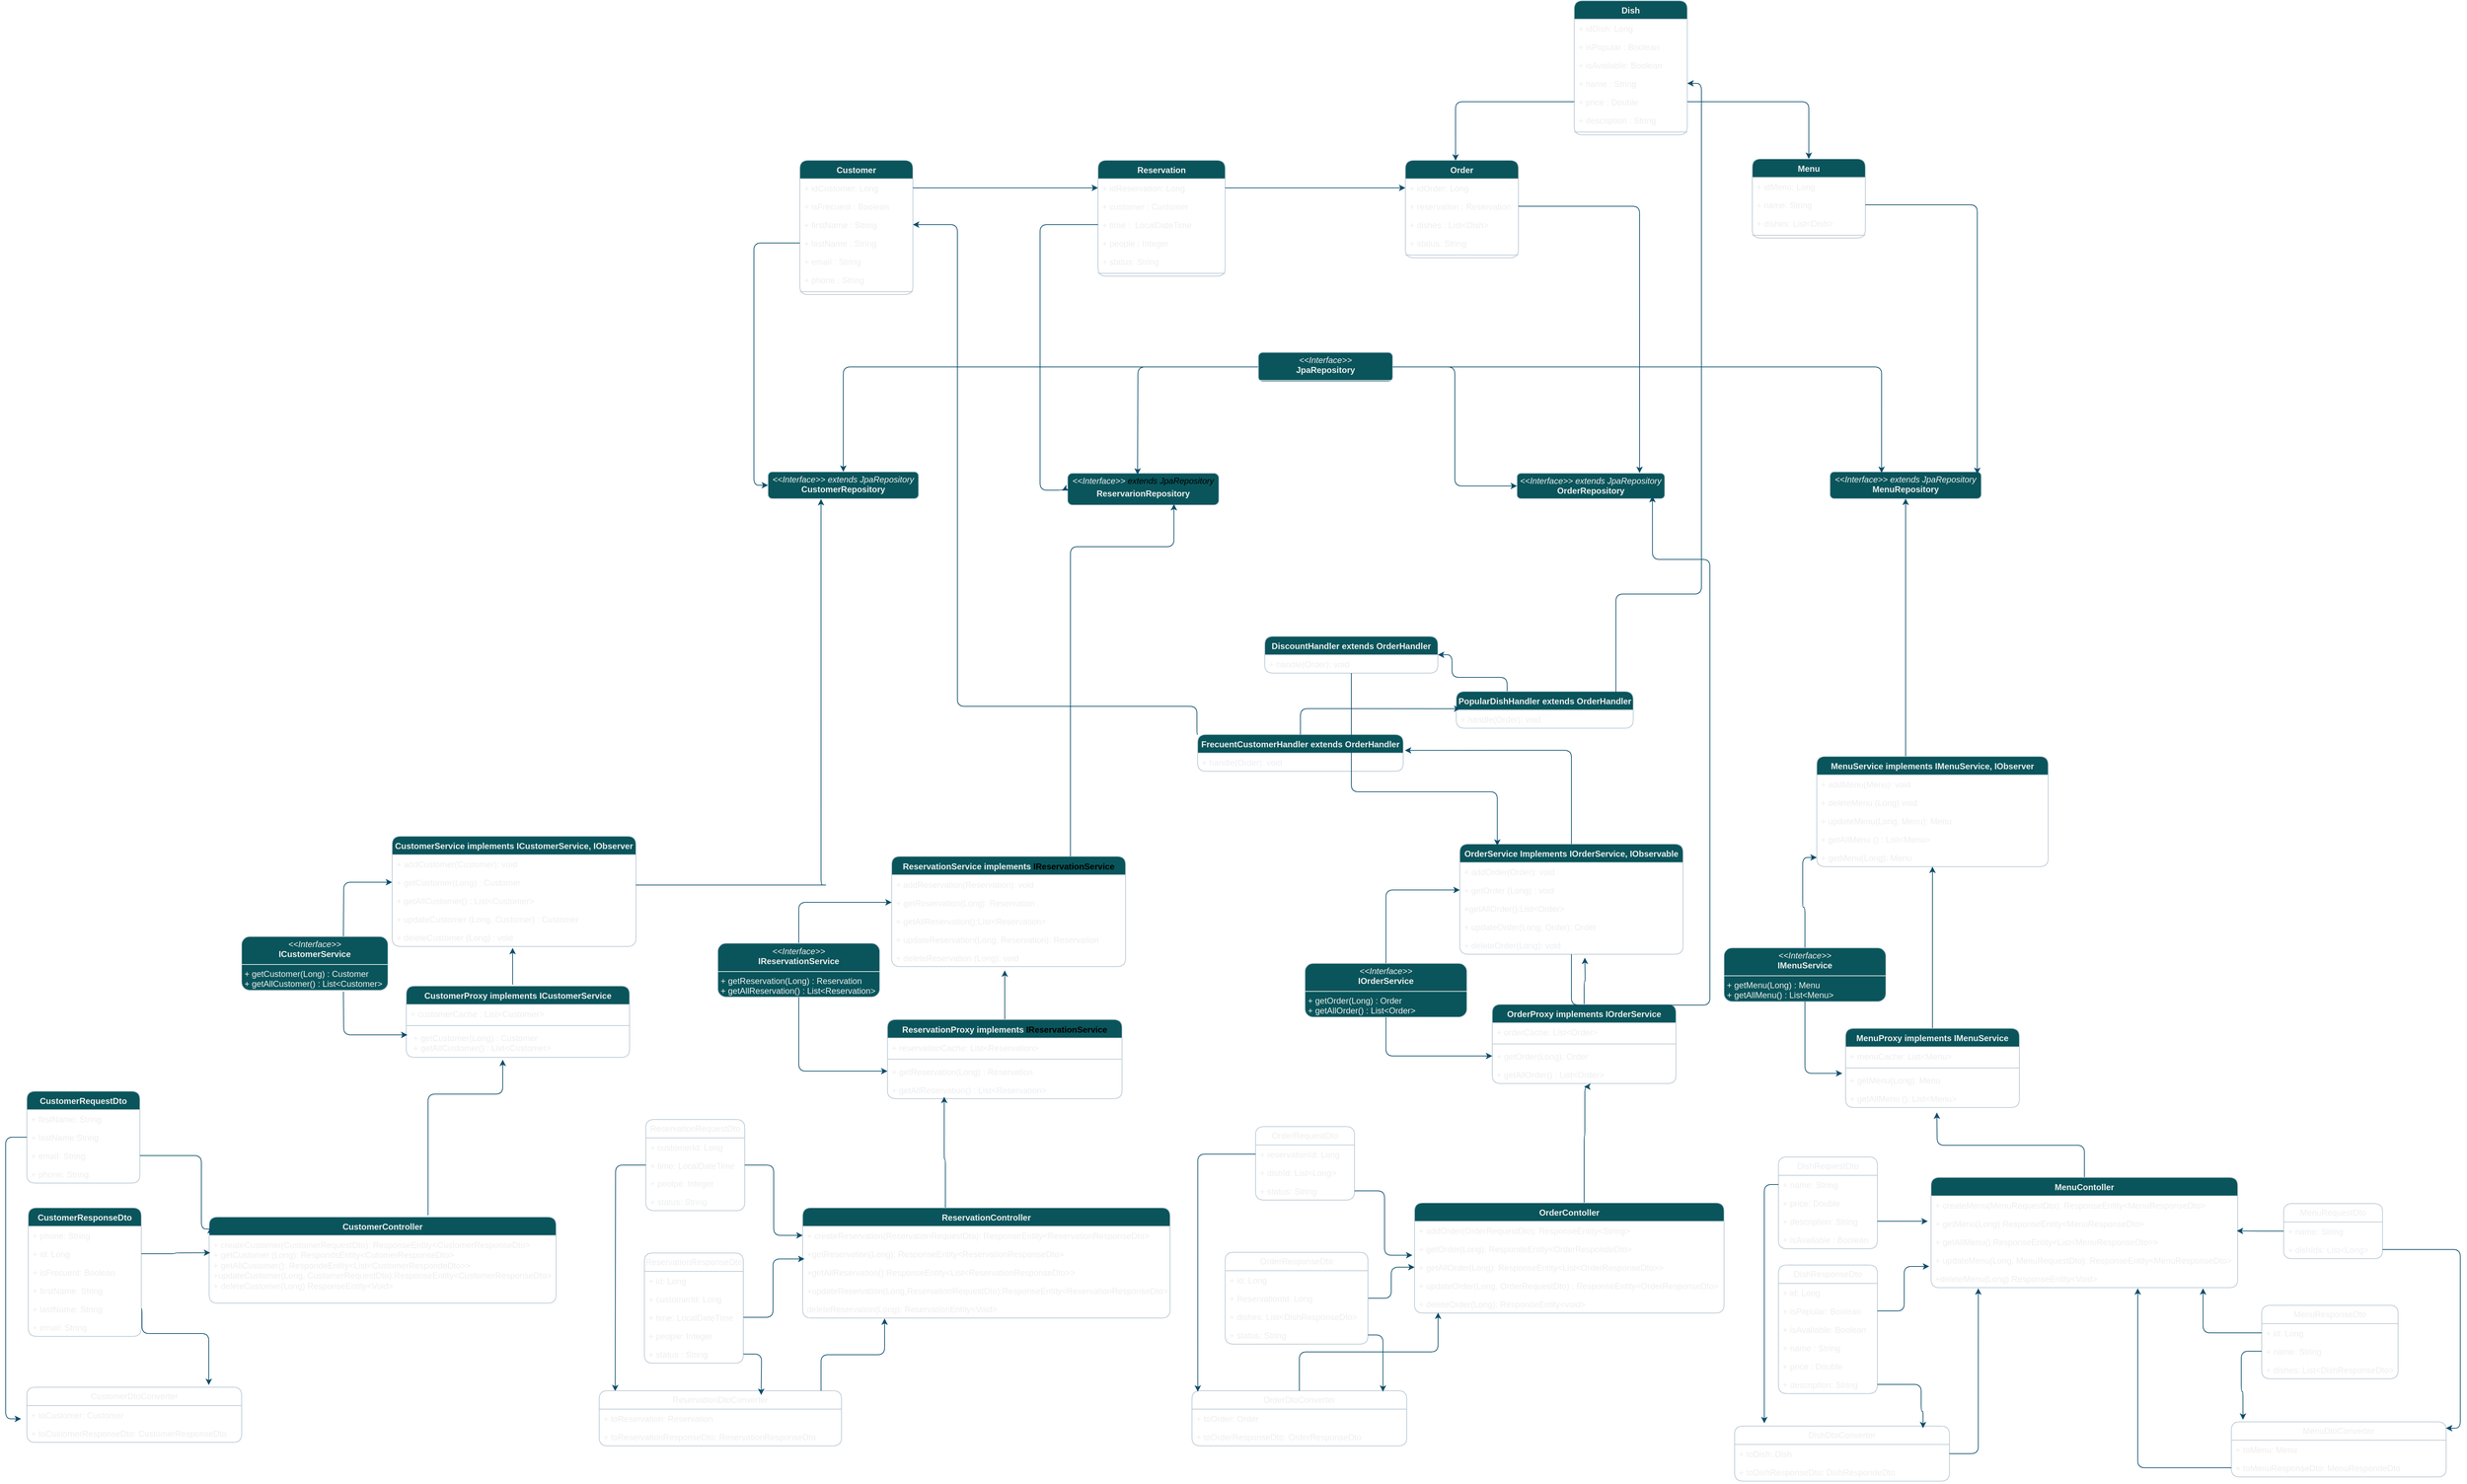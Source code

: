 <mxfile version="26.0.4">
  <diagram id="C5RBs43oDa-KdzZeNtuy" name="Page-1">
    <mxGraphModel dx="4320" dy="2669" grid="0" gridSize="10" guides="1" tooltips="1" connect="1" arrows="1" fold="1" page="0" pageScale="1" pageWidth="827" pageHeight="1169" background="none" math="0" shadow="0">
      <root>
        <mxCell id="WIyWlLk6GJQsqaUBKTNV-0" />
        <mxCell id="WIyWlLk6GJQsqaUBKTNV-1" parent="WIyWlLk6GJQsqaUBKTNV-0" />
        <mxCell id="tWL3oWKNITc_VHTO6xsC-0" value="Reservation" style="swimlane;fontStyle=1;align=center;verticalAlign=top;childLayout=stackLayout;horizontal=1;startSize=26;horizontalStack=0;resizeParent=1;resizeParentMax=0;resizeLast=0;collapsible=1;marginBottom=0;whiteSpace=wrap;html=1;labelBackgroundColor=none;fillColor=#09555B;strokeColor=#BAC8D3;fontColor=#EEEEEE;rounded=1;" parent="WIyWlLk6GJQsqaUBKTNV-1" vertex="1">
          <mxGeometry x="280" y="-224" width="180" height="164" as="geometry" />
        </mxCell>
        <mxCell id="tWL3oWKNITc_VHTO6xsC-1" value="+ idReservation: Long" style="text;strokeColor=none;fillColor=none;align=left;verticalAlign=top;spacingLeft=4;spacingRight=4;overflow=hidden;rotatable=0;points=[[0,0.5],[1,0.5]];portConstraint=eastwest;whiteSpace=wrap;html=1;labelBackgroundColor=none;fontColor=#EEEEEE;rounded=1;" parent="tWL3oWKNITc_VHTO6xsC-0" vertex="1">
          <mxGeometry y="26" width="180" height="26" as="geometry" />
        </mxCell>
        <mxCell id="tWL3oWKNITc_VHTO6xsC-32" value="+ customer : Customer" style="text;strokeColor=none;fillColor=none;align=left;verticalAlign=top;spacingLeft=4;spacingRight=4;overflow=hidden;rotatable=0;points=[[0,0.5],[1,0.5]];portConstraint=eastwest;whiteSpace=wrap;html=1;labelBackgroundColor=none;fontColor=#EEEEEE;rounded=1;" parent="tWL3oWKNITc_VHTO6xsC-0" vertex="1">
          <mxGeometry y="52" width="180" height="26" as="geometry" />
        </mxCell>
        <mxCell id="tWL3oWKNITc_VHTO6xsC-31" value="+ time :&amp;nbsp; LocalDateTime" style="text;strokeColor=none;fillColor=none;align=left;verticalAlign=top;spacingLeft=4;spacingRight=4;overflow=hidden;rotatable=0;points=[[0,0.5],[1,0.5]];portConstraint=eastwest;whiteSpace=wrap;html=1;labelBackgroundColor=none;fontColor=#EEEEEE;rounded=1;" parent="tWL3oWKNITc_VHTO6xsC-0" vertex="1">
          <mxGeometry y="78" width="180" height="26" as="geometry" />
        </mxCell>
        <mxCell id="tWL3oWKNITc_VHTO6xsC-30" value="+ people : Integer" style="text;strokeColor=none;fillColor=none;align=left;verticalAlign=top;spacingLeft=4;spacingRight=4;overflow=hidden;rotatable=0;points=[[0,0.5],[1,0.5]];portConstraint=eastwest;whiteSpace=wrap;html=1;labelBackgroundColor=none;fontColor=#EEEEEE;rounded=1;" parent="tWL3oWKNITc_VHTO6xsC-0" vertex="1">
          <mxGeometry y="104" width="180" height="26" as="geometry" />
        </mxCell>
        <mxCell id="tWL3oWKNITc_VHTO6xsC-29" value="+ status: String" style="text;strokeColor=none;fillColor=none;align=left;verticalAlign=top;spacingLeft=4;spacingRight=4;overflow=hidden;rotatable=0;points=[[0,0.5],[1,0.5]];portConstraint=eastwest;whiteSpace=wrap;html=1;labelBackgroundColor=none;fontColor=#EEEEEE;rounded=1;" parent="tWL3oWKNITc_VHTO6xsC-0" vertex="1">
          <mxGeometry y="130" width="180" height="26" as="geometry" />
        </mxCell>
        <mxCell id="tWL3oWKNITc_VHTO6xsC-2" value="" style="line;strokeWidth=1;fillColor=none;align=left;verticalAlign=middle;spacingTop=-1;spacingLeft=3;spacingRight=3;rotatable=0;labelPosition=right;points=[];portConstraint=eastwest;strokeColor=#BAC8D3;labelBackgroundColor=none;fontColor=#EEEEEE;rounded=1;" parent="tWL3oWKNITc_VHTO6xsC-0" vertex="1">
          <mxGeometry y="156" width="180" height="8" as="geometry" />
        </mxCell>
        <mxCell id="tWL3oWKNITc_VHTO6xsC-4" value="Menu" style="swimlane;fontStyle=1;align=center;verticalAlign=top;childLayout=stackLayout;horizontal=1;startSize=26;horizontalStack=0;resizeParent=1;resizeParentMax=0;resizeLast=0;collapsible=1;marginBottom=0;whiteSpace=wrap;html=1;labelBackgroundColor=none;fillColor=#09555B;strokeColor=#BAC8D3;fontColor=#EEEEEE;rounded=1;" parent="WIyWlLk6GJQsqaUBKTNV-1" vertex="1">
          <mxGeometry x="1206" y="-226" width="160" height="112" as="geometry" />
        </mxCell>
        <mxCell id="tWL3oWKNITc_VHTO6xsC-5" value="+ idMenu: Long" style="text;strokeColor=none;fillColor=none;align=left;verticalAlign=top;spacingLeft=4;spacingRight=4;overflow=hidden;rotatable=0;points=[[0,0.5],[1,0.5]];portConstraint=eastwest;whiteSpace=wrap;html=1;labelBackgroundColor=none;fontColor=#EEEEEE;rounded=1;" parent="tWL3oWKNITc_VHTO6xsC-4" vertex="1">
          <mxGeometry y="26" width="160" height="26" as="geometry" />
        </mxCell>
        <mxCell id="tWL3oWKNITc_VHTO6xsC-34" value="+ name: String" style="text;strokeColor=none;fillColor=none;align=left;verticalAlign=top;spacingLeft=4;spacingRight=4;overflow=hidden;rotatable=0;points=[[0,0.5],[1,0.5]];portConstraint=eastwest;whiteSpace=wrap;html=1;labelBackgroundColor=none;fontColor=#EEEEEE;rounded=1;" parent="tWL3oWKNITc_VHTO6xsC-4" vertex="1">
          <mxGeometry y="52" width="160" height="26" as="geometry" />
        </mxCell>
        <mxCell id="tWL3oWKNITc_VHTO6xsC-33" value="+ dishes: List&amp;lt;Dish&amp;gt;" style="text;strokeColor=none;fillColor=none;align=left;verticalAlign=top;spacingLeft=4;spacingRight=4;overflow=hidden;rotatable=0;points=[[0,0.5],[1,0.5]];portConstraint=eastwest;whiteSpace=wrap;html=1;labelBackgroundColor=none;fontColor=#EEEEEE;rounded=1;" parent="tWL3oWKNITc_VHTO6xsC-4" vertex="1">
          <mxGeometry y="78" width="160" height="26" as="geometry" />
        </mxCell>
        <mxCell id="tWL3oWKNITc_VHTO6xsC-6" value="" style="line;strokeWidth=1;fillColor=none;align=left;verticalAlign=middle;spacingTop=-1;spacingLeft=3;spacingRight=3;rotatable=0;labelPosition=right;points=[];portConstraint=eastwest;strokeColor=#BAC8D3;labelBackgroundColor=none;fontColor=#EEEEEE;rounded=1;" parent="tWL3oWKNITc_VHTO6xsC-4" vertex="1">
          <mxGeometry y="104" width="160" height="8" as="geometry" />
        </mxCell>
        <mxCell id="tWL3oWKNITc_VHTO6xsC-8" value="Customer" style="swimlane;fontStyle=1;align=center;verticalAlign=top;childLayout=stackLayout;horizontal=1;startSize=26;horizontalStack=0;resizeParent=1;resizeParentMax=0;resizeLast=0;collapsible=1;marginBottom=0;whiteSpace=wrap;html=1;labelBackgroundColor=none;fillColor=#09555B;strokeColor=#BAC8D3;fontColor=#EEEEEE;rounded=1;" parent="WIyWlLk6GJQsqaUBKTNV-1" vertex="1">
          <mxGeometry x="-142.0" y="-224" width="160" height="190" as="geometry" />
        </mxCell>
        <mxCell id="tWL3oWKNITc_VHTO6xsC-9" value="+ idCustomer: Long" style="text;strokeColor=none;fillColor=none;align=left;verticalAlign=top;spacingLeft=4;spacingRight=4;overflow=hidden;rotatable=0;points=[[0,0.5],[1,0.5]];portConstraint=eastwest;whiteSpace=wrap;html=1;labelBackgroundColor=none;fontColor=#EEEEEE;rounded=1;" parent="tWL3oWKNITc_VHTO6xsC-8" vertex="1">
          <mxGeometry y="26" width="160" height="26" as="geometry" />
        </mxCell>
        <mxCell id="tWL3oWKNITc_VHTO6xsC-134" value="+ isFrecuent : Boolean" style="text;strokeColor=none;fillColor=none;align=left;verticalAlign=top;spacingLeft=4;spacingRight=4;overflow=hidden;rotatable=0;points=[[0,0.5],[1,0.5]];portConstraint=eastwest;whiteSpace=wrap;html=1;labelBackgroundColor=none;fontColor=#EEEEEE;rounded=1;" parent="tWL3oWKNITc_VHTO6xsC-8" vertex="1">
          <mxGeometry y="52" width="160" height="26" as="geometry" />
        </mxCell>
        <mxCell id="tWL3oWKNITc_VHTO6xsC-26" value="+ firstName : String" style="text;strokeColor=none;fillColor=none;align=left;verticalAlign=top;spacingLeft=4;spacingRight=4;overflow=hidden;rotatable=0;points=[[0,0.5],[1,0.5]];portConstraint=eastwest;whiteSpace=wrap;html=1;labelBackgroundColor=none;fontColor=#EEEEEE;rounded=1;" parent="tWL3oWKNITc_VHTO6xsC-8" vertex="1">
          <mxGeometry y="78" width="160" height="26" as="geometry" />
        </mxCell>
        <mxCell id="tWL3oWKNITc_VHTO6xsC-25" value="+ lastName : String" style="text;strokeColor=none;fillColor=none;align=left;verticalAlign=top;spacingLeft=4;spacingRight=4;overflow=hidden;rotatable=0;points=[[0,0.5],[1,0.5]];portConstraint=eastwest;whiteSpace=wrap;html=1;labelBackgroundColor=none;fontColor=#EEEEEE;rounded=1;" parent="tWL3oWKNITc_VHTO6xsC-8" vertex="1">
          <mxGeometry y="104" width="160" height="26" as="geometry" />
        </mxCell>
        <mxCell id="tWL3oWKNITc_VHTO6xsC-24" value="+ email : String" style="text;strokeColor=none;fillColor=none;align=left;verticalAlign=top;spacingLeft=4;spacingRight=4;overflow=hidden;rotatable=0;points=[[0,0.5],[1,0.5]];portConstraint=eastwest;whiteSpace=wrap;html=1;labelBackgroundColor=none;fontColor=#EEEEEE;rounded=1;" parent="tWL3oWKNITc_VHTO6xsC-8" vertex="1">
          <mxGeometry y="130" width="160" height="26" as="geometry" />
        </mxCell>
        <mxCell id="tWL3oWKNITc_VHTO6xsC-27" value="+ phone : String" style="text;strokeColor=none;fillColor=none;align=left;verticalAlign=top;spacingLeft=4;spacingRight=4;overflow=hidden;rotatable=0;points=[[0,0.5],[1,0.5]];portConstraint=eastwest;whiteSpace=wrap;html=1;labelBackgroundColor=none;fontColor=#EEEEEE;rounded=1;" parent="tWL3oWKNITc_VHTO6xsC-8" vertex="1">
          <mxGeometry y="156" width="160" height="26" as="geometry" />
        </mxCell>
        <mxCell id="tWL3oWKNITc_VHTO6xsC-10" value="" style="line;strokeWidth=1;fillColor=none;align=left;verticalAlign=middle;spacingTop=-1;spacingLeft=3;spacingRight=3;rotatable=0;labelPosition=right;points=[];portConstraint=eastwest;strokeColor=#BAC8D3;labelBackgroundColor=none;fontColor=#EEEEEE;rounded=1;" parent="tWL3oWKNITc_VHTO6xsC-8" vertex="1">
          <mxGeometry y="182" width="160" height="8" as="geometry" />
        </mxCell>
        <mxCell id="tWL3oWKNITc_VHTO6xsC-12" value="Dish" style="swimlane;fontStyle=1;align=center;verticalAlign=top;childLayout=stackLayout;horizontal=1;startSize=26;horizontalStack=0;resizeParent=1;resizeParentMax=0;resizeLast=0;collapsible=1;marginBottom=0;whiteSpace=wrap;html=1;labelBackgroundColor=none;fillColor=#09555B;strokeColor=#BAC8D3;fontColor=#EEEEEE;rounded=1;" parent="WIyWlLk6GJQsqaUBKTNV-1" vertex="1">
          <mxGeometry x="954" y="-450" width="160" height="190" as="geometry" />
        </mxCell>
        <mxCell id="tWL3oWKNITc_VHTO6xsC-13" value="+ idDish: Long" style="text;strokeColor=none;fillColor=none;align=left;verticalAlign=top;spacingLeft=4;spacingRight=4;overflow=hidden;rotatable=0;points=[[0,0.5],[1,0.5]];portConstraint=eastwest;whiteSpace=wrap;html=1;labelBackgroundColor=none;fontColor=#EEEEEE;rounded=1;" parent="tWL3oWKNITc_VHTO6xsC-12" vertex="1">
          <mxGeometry y="26" width="160" height="26" as="geometry" />
        </mxCell>
        <mxCell id="tWL3oWKNITc_VHTO6xsC-135" value="+ isPopular : Boolean" style="text;strokeColor=none;fillColor=none;align=left;verticalAlign=top;spacingLeft=4;spacingRight=4;overflow=hidden;rotatable=0;points=[[0,0.5],[1,0.5]];portConstraint=eastwest;whiteSpace=wrap;html=1;labelBackgroundColor=none;fontColor=#EEEEEE;rounded=1;" parent="tWL3oWKNITc_VHTO6xsC-12" vertex="1">
          <mxGeometry y="52" width="160" height="26" as="geometry" />
        </mxCell>
        <mxCell id="tWL3oWKNITc_VHTO6xsC-137" value="+ isAvailable: Boolean" style="text;strokeColor=none;fillColor=none;align=left;verticalAlign=top;spacingLeft=4;spacingRight=4;overflow=hidden;rotatable=0;points=[[0,0.5],[1,0.5]];portConstraint=eastwest;whiteSpace=wrap;html=1;labelBackgroundColor=none;fontColor=#EEEEEE;rounded=1;" parent="tWL3oWKNITc_VHTO6xsC-12" vertex="1">
          <mxGeometry y="78" width="160" height="26" as="geometry" />
        </mxCell>
        <mxCell id="tWL3oWKNITc_VHTO6xsC-37" value="+ name : String" style="text;strokeColor=none;fillColor=none;align=left;verticalAlign=top;spacingLeft=4;spacingRight=4;overflow=hidden;rotatable=0;points=[[0,0.5],[1,0.5]];portConstraint=eastwest;whiteSpace=wrap;html=1;labelBackgroundColor=none;fontColor=#EEEEEE;rounded=1;" parent="tWL3oWKNITc_VHTO6xsC-12" vertex="1">
          <mxGeometry y="104" width="160" height="26" as="geometry" />
        </mxCell>
        <mxCell id="tWL3oWKNITc_VHTO6xsC-36" value="+ price : Double" style="text;strokeColor=none;fillColor=none;align=left;verticalAlign=top;spacingLeft=4;spacingRight=4;overflow=hidden;rotatable=0;points=[[0,0.5],[1,0.5]];portConstraint=eastwest;whiteSpace=wrap;html=1;labelBackgroundColor=none;fontColor=#EEEEEE;rounded=1;" parent="tWL3oWKNITc_VHTO6xsC-12" vertex="1">
          <mxGeometry y="130" width="160" height="26" as="geometry" />
        </mxCell>
        <mxCell id="tWL3oWKNITc_VHTO6xsC-35" value="+ description&amp;nbsp;: String" style="text;strokeColor=none;fillColor=none;align=left;verticalAlign=top;spacingLeft=4;spacingRight=4;overflow=hidden;rotatable=0;points=[[0,0.5],[1,0.5]];portConstraint=eastwest;whiteSpace=wrap;html=1;labelBackgroundColor=none;fontColor=#EEEEEE;rounded=1;" parent="tWL3oWKNITc_VHTO6xsC-12" vertex="1">
          <mxGeometry y="156" width="160" height="26" as="geometry" />
        </mxCell>
        <mxCell id="tWL3oWKNITc_VHTO6xsC-14" value="" style="line;strokeWidth=1;fillColor=none;align=left;verticalAlign=middle;spacingTop=-1;spacingLeft=3;spacingRight=3;rotatable=0;labelPosition=right;points=[];portConstraint=eastwest;strokeColor=#BAC8D3;labelBackgroundColor=none;fontColor=#EEEEEE;rounded=1;" parent="tWL3oWKNITc_VHTO6xsC-12" vertex="1">
          <mxGeometry y="182" width="160" height="8" as="geometry" />
        </mxCell>
        <mxCell id="tWL3oWKNITc_VHTO6xsC-16" value="Order" style="swimlane;fontStyle=1;align=center;verticalAlign=top;childLayout=stackLayout;horizontal=1;startSize=26;horizontalStack=0;resizeParent=1;resizeParentMax=0;resizeLast=0;collapsible=1;marginBottom=0;whiteSpace=wrap;html=1;labelBackgroundColor=none;fillColor=#09555B;strokeColor=#BAC8D3;fontColor=#EEEEEE;rounded=1;" parent="WIyWlLk6GJQsqaUBKTNV-1" vertex="1">
          <mxGeometry x="715" y="-224" width="160" height="138" as="geometry" />
        </mxCell>
        <mxCell id="tWL3oWKNITc_VHTO6xsC-17" value="+ idOrder: Long" style="text;strokeColor=none;fillColor=none;align=left;verticalAlign=top;spacingLeft=4;spacingRight=4;overflow=hidden;rotatable=0;points=[[0,0.5],[1,0.5]];portConstraint=eastwest;whiteSpace=wrap;html=1;labelBackgroundColor=none;fontColor=#EEEEEE;rounded=1;" parent="tWL3oWKNITc_VHTO6xsC-16" vertex="1">
          <mxGeometry y="26" width="160" height="26" as="geometry" />
        </mxCell>
        <mxCell id="tWL3oWKNITc_VHTO6xsC-40" value="+ reservation : Reservation" style="text;strokeColor=none;fillColor=none;align=left;verticalAlign=top;spacingLeft=4;spacingRight=4;overflow=hidden;rotatable=0;points=[[0,0.5],[1,0.5]];portConstraint=eastwest;whiteSpace=wrap;html=1;labelBackgroundColor=none;fontColor=#EEEEEE;rounded=1;" parent="tWL3oWKNITc_VHTO6xsC-16" vertex="1">
          <mxGeometry y="52" width="160" height="26" as="geometry" />
        </mxCell>
        <mxCell id="tWL3oWKNITc_VHTO6xsC-39" value="+ dishes : List&amp;lt;Dish&amp;gt;" style="text;strokeColor=none;fillColor=none;align=left;verticalAlign=top;spacingLeft=4;spacingRight=4;overflow=hidden;rotatable=0;points=[[0,0.5],[1,0.5]];portConstraint=eastwest;whiteSpace=wrap;html=1;labelBackgroundColor=none;fontColor=#EEEEEE;rounded=1;" parent="tWL3oWKNITc_VHTO6xsC-16" vertex="1">
          <mxGeometry y="78" width="160" height="26" as="geometry" />
        </mxCell>
        <mxCell id="tWL3oWKNITc_VHTO6xsC-38" value="+ status: String" style="text;strokeColor=none;fillColor=none;align=left;verticalAlign=top;spacingLeft=4;spacingRight=4;overflow=hidden;rotatable=0;points=[[0,0.5],[1,0.5]];portConstraint=eastwest;whiteSpace=wrap;html=1;labelBackgroundColor=none;fontColor=#EEEEEE;rounded=1;" parent="tWL3oWKNITc_VHTO6xsC-16" vertex="1">
          <mxGeometry y="104" width="160" height="26" as="geometry" />
        </mxCell>
        <mxCell id="tWL3oWKNITc_VHTO6xsC-18" value="" style="line;strokeWidth=1;fillColor=none;align=left;verticalAlign=middle;spacingTop=-1;spacingLeft=3;spacingRight=3;rotatable=0;labelPosition=right;points=[];portConstraint=eastwest;strokeColor=#BAC8D3;labelBackgroundColor=none;fontColor=#EEEEEE;rounded=1;" parent="tWL3oWKNITc_VHTO6xsC-16" vertex="1">
          <mxGeometry y="130" width="160" height="8" as="geometry" />
        </mxCell>
        <mxCell id="tWL3oWKNITc_VHTO6xsC-20" style="edgeStyle=orthogonalEdgeStyle;rounded=1;orthogonalLoop=1;jettySize=auto;html=1;entryX=0;entryY=0.5;entryDx=0;entryDy=0;labelBackgroundColor=none;strokeColor=#0B4D6A;fontColor=default;" parent="WIyWlLk6GJQsqaUBKTNV-1" source="tWL3oWKNITc_VHTO6xsC-9" target="tWL3oWKNITc_VHTO6xsC-1" edge="1">
          <mxGeometry relative="1" as="geometry" />
        </mxCell>
        <mxCell id="tWL3oWKNITc_VHTO6xsC-41" value="&lt;p style=&quot;margin:0px;margin-top:4px;text-align:center;&quot;&gt;&lt;i&gt;&amp;lt;&amp;lt;Interface&amp;gt;&amp;gt; extends JpaRepository&lt;/i&gt;&lt;br&gt;&lt;b&gt;CustomerRepository&lt;/b&gt;&lt;/p&gt;&lt;hr size=&quot;1&quot; style=&quot;border-style:solid;&quot;&gt;&lt;p style=&quot;margin:0px;margin-left:4px;&quot;&gt;&lt;br&gt;&lt;/p&gt;" style="verticalAlign=top;align=left;overflow=fill;html=1;whiteSpace=wrap;labelBackgroundColor=none;fillColor=#09555B;strokeColor=#BAC8D3;fontColor=#EEEEEE;rounded=1;" parent="WIyWlLk6GJQsqaUBKTNV-1" vertex="1">
          <mxGeometry x="-187.0" y="217" width="213" height="38" as="geometry" />
        </mxCell>
        <mxCell id="tWL3oWKNITc_VHTO6xsC-42" value="&lt;p style=&quot;margin:0px;margin-top:4px;text-align:center;&quot;&gt;&lt;i&gt;&amp;lt;&amp;lt;Interface&amp;gt;&amp;gt;&amp;nbsp;&lt;/i&gt;&lt;i&gt;extends JpaRepository&lt;/i&gt;&lt;br&gt;&lt;b&gt;OrderRepository&lt;/b&gt;&lt;/p&gt;&lt;p style=&quot;margin:0px;margin-left:4px;&quot;&gt;&lt;br&gt;&lt;/p&gt;" style="verticalAlign=top;align=left;overflow=fill;html=1;whiteSpace=wrap;labelBackgroundColor=none;fillColor=#09555B;strokeColor=#BAC8D3;fontColor=#EEEEEE;rounded=1;" parent="WIyWlLk6GJQsqaUBKTNV-1" vertex="1">
          <mxGeometry x="873" y="219" width="209" height="36" as="geometry" />
        </mxCell>
        <mxCell id="tWL3oWKNITc_VHTO6xsC-43" value="&lt;p style=&quot;margin:0px;margin-top:4px;text-align:center;&quot;&gt;&lt;i&gt;&amp;lt;&amp;lt;Interface&amp;gt;&amp;gt;&amp;nbsp;&lt;/i&gt;&lt;i&gt;extends JpaRepository&lt;/i&gt;&lt;br&gt;&lt;b&gt;MenuRepository&lt;/b&gt;&lt;/p&gt;" style="verticalAlign=top;align=left;overflow=fill;html=1;whiteSpace=wrap;labelBackgroundColor=none;fillColor=#09555B;strokeColor=#BAC8D3;fontColor=#EEEEEE;rounded=1;" parent="WIyWlLk6GJQsqaUBKTNV-1" vertex="1">
          <mxGeometry x="1316" y="217" width="214" height="38" as="geometry" />
        </mxCell>
        <mxCell id="tWL3oWKNITc_VHTO6xsC-44" value="&lt;p style=&quot;margin:0px;margin-top:4px;text-align:center;&quot;&gt;&lt;i&gt;&amp;lt;&amp;lt;Interface&amp;gt;&amp;gt;&amp;nbsp;&lt;/i&gt;&lt;i style=&quot;background-color: transparent; color: light-dark(rgb(0, 0, 0), rgb(255, 255, 255));&quot;&gt;extends JpaRepository&lt;/i&gt;&lt;br&gt;&lt;/p&gt;&lt;p style=&quot;margin:0px;margin-top:4px;text-align:center;&quot;&gt;&lt;b&gt;ReservarionRepository&lt;/b&gt;&lt;/p&gt;" style="verticalAlign=top;align=left;overflow=fill;html=1;whiteSpace=wrap;labelBackgroundColor=none;fillColor=#09555B;strokeColor=#BAC8D3;fontColor=#EEEEEE;rounded=1;" parent="WIyWlLk6GJQsqaUBKTNV-1" vertex="1">
          <mxGeometry x="237.0" y="219" width="214" height="45" as="geometry" />
        </mxCell>
        <mxCell id="tWL3oWKNITc_VHTO6xsC-151" style="edgeStyle=orthogonalEdgeStyle;rounded=1;orthogonalLoop=1;jettySize=auto;html=1;entryX=0.5;entryY=0;entryDx=0;entryDy=0;labelBackgroundColor=none;strokeColor=#0B4D6A;fontColor=default;" parent="WIyWlLk6GJQsqaUBKTNV-1" source="tWL3oWKNITc_VHTO6xsC-46" target="tWL3oWKNITc_VHTO6xsC-41" edge="1">
          <mxGeometry relative="1" as="geometry" />
        </mxCell>
        <mxCell id="tWL3oWKNITc_VHTO6xsC-152" style="edgeStyle=orthogonalEdgeStyle;rounded=1;orthogonalLoop=1;jettySize=auto;html=1;labelBackgroundColor=none;strokeColor=#0B4D6A;fontColor=default;" parent="WIyWlLk6GJQsqaUBKTNV-1" source="tWL3oWKNITc_VHTO6xsC-46" edge="1">
          <mxGeometry relative="1" as="geometry">
            <mxPoint x="336" y="221" as="targetPoint" />
          </mxGeometry>
        </mxCell>
        <mxCell id="tWL3oWKNITc_VHTO6xsC-182" style="edgeStyle=orthogonalEdgeStyle;rounded=1;orthogonalLoop=1;jettySize=auto;html=1;entryX=0;entryY=0.5;entryDx=0;entryDy=0;labelBackgroundColor=none;strokeColor=#0B4D6A;fontColor=default;" parent="WIyWlLk6GJQsqaUBKTNV-1" source="tWL3oWKNITc_VHTO6xsC-46" target="tWL3oWKNITc_VHTO6xsC-42" edge="1">
          <mxGeometry relative="1" as="geometry" />
        </mxCell>
        <mxCell id="tWL3oWKNITc_VHTO6xsC-46" value="&lt;p style=&quot;margin:0px;margin-top:4px;text-align:center;&quot;&gt;&lt;i&gt;&amp;lt;&amp;lt;Interface&amp;gt;&amp;gt;&lt;/i&gt;&lt;br&gt;&lt;b&gt;JpaRepository&lt;/b&gt;&lt;/p&gt;&lt;hr size=&quot;1&quot; style=&quot;border-style:solid;&quot;&gt;&lt;p style=&quot;margin:0px;margin-left:4px;&quot;&gt;&lt;br&gt;&lt;/p&gt;&lt;hr size=&quot;1&quot; style=&quot;border-style:solid;&quot;&gt;&lt;p style=&quot;margin:0px;margin-left:4px;&quot;&gt;&lt;br&gt;&lt;/p&gt;" style="verticalAlign=top;align=left;overflow=fill;html=1;whiteSpace=wrap;labelBackgroundColor=none;fillColor=#09555B;strokeColor=#BAC8D3;fontColor=#EEEEEE;rounded=1;" parent="WIyWlLk6GJQsqaUBKTNV-1" vertex="1">
          <mxGeometry x="507" y="48" width="190" height="41" as="geometry" />
        </mxCell>
        <mxCell id="tWL3oWKNITc_VHTO6xsC-163" style="edgeStyle=orthogonalEdgeStyle;rounded=1;orthogonalLoop=1;jettySize=auto;html=1;labelBackgroundColor=none;strokeColor=#0B4D6A;fontColor=default;" parent="WIyWlLk6GJQsqaUBKTNV-1" edge="1">
          <mxGeometry relative="1" as="geometry">
            <mxPoint x="-548.5" y="891" as="targetPoint" />
            <mxPoint x="-548.452" y="943" as="sourcePoint" />
          </mxGeometry>
        </mxCell>
        <mxCell id="tWL3oWKNITc_VHTO6xsC-59" value="CustomerProxy implements ICustomerService&lt;div&gt;&lt;br&gt;&lt;/div&gt;" style="swimlane;fontStyle=1;align=center;verticalAlign=top;childLayout=stackLayout;horizontal=1;startSize=26;horizontalStack=0;resizeParent=1;resizeParentMax=0;resizeLast=0;collapsible=1;marginBottom=0;whiteSpace=wrap;html=1;labelBackgroundColor=none;fillColor=#09555B;strokeColor=#BAC8D3;fontColor=#EEEEEE;rounded=1;" parent="WIyWlLk6GJQsqaUBKTNV-1" vertex="1">
          <mxGeometry x="-699" y="945" width="316" height="101" as="geometry" />
        </mxCell>
        <mxCell id="tWL3oWKNITc_VHTO6xsC-60" value="+ customerCache : List&amp;lt;Customer&amp;gt;" style="text;strokeColor=none;fillColor=none;align=left;verticalAlign=top;spacingLeft=4;spacingRight=4;overflow=hidden;rotatable=0;points=[[0,0.5],[1,0.5]];portConstraint=eastwest;whiteSpace=wrap;html=1;labelBackgroundColor=none;fontColor=#EEEEEE;rounded=1;" parent="tWL3oWKNITc_VHTO6xsC-59" vertex="1">
          <mxGeometry y="26" width="316" height="26" as="geometry" />
        </mxCell>
        <mxCell id="tWL3oWKNITc_VHTO6xsC-61" value="" style="line;strokeWidth=1;fillColor=none;align=left;verticalAlign=middle;spacingTop=-1;spacingLeft=3;spacingRight=3;rotatable=0;labelPosition=right;points=[];portConstraint=eastwest;strokeColor=#BAC8D3;labelBackgroundColor=none;fontColor=#EEEEEE;rounded=1;" parent="tWL3oWKNITc_VHTO6xsC-59" vertex="1">
          <mxGeometry y="52" width="316" height="8" as="geometry" />
        </mxCell>
        <mxCell id="tWL3oWKNITc_VHTO6xsC-62" value="&lt;p style=&quot;margin: 0px 0px 0px 4px;&quot;&gt;+ getCustomer(Long) : Customer&lt;/p&gt;&lt;p style=&quot;margin: 0px 0px 0px 4px;&quot;&gt;+ getAllCustomer() : List&amp;lt;Customer&amp;gt;&lt;/p&gt;" style="text;strokeColor=none;fillColor=none;align=left;verticalAlign=top;spacingLeft=4;spacingRight=4;overflow=hidden;rotatable=0;points=[[0,0.5],[1,0.5]];portConstraint=eastwest;whiteSpace=wrap;html=1;labelBackgroundColor=none;fontColor=#EEEEEE;rounded=1;" parent="tWL3oWKNITc_VHTO6xsC-59" vertex="1">
          <mxGeometry y="60" width="316" height="41" as="geometry" />
        </mxCell>
        <mxCell id="tWL3oWKNITc_VHTO6xsC-212" style="edgeStyle=orthogonalEdgeStyle;rounded=1;orthogonalLoop=1;jettySize=auto;html=1;labelBackgroundColor=none;strokeColor=#0B4D6A;fontColor=default;" parent="WIyWlLk6GJQsqaUBKTNV-1" source="tWL3oWKNITc_VHTO6xsC-63" edge="1">
          <mxGeometry relative="1" as="geometry">
            <mxPoint x="148" y="922.87" as="targetPoint" />
          </mxGeometry>
        </mxCell>
        <mxCell id="tWL3oWKNITc_VHTO6xsC-63" value="ReservationProxy implements&amp;nbsp;&lt;b style=&quot;color: light-dark(rgb(0, 0, 0), rgb(255, 255, 255)); background-color: transparent;&quot;&gt;IReservationService&lt;/b&gt;" style="swimlane;fontStyle=1;align=center;verticalAlign=top;childLayout=stackLayout;horizontal=1;startSize=26;horizontalStack=0;resizeParent=1;resizeParentMax=0;resizeLast=0;collapsible=1;marginBottom=0;whiteSpace=wrap;html=1;labelBackgroundColor=none;fillColor=#09555B;strokeColor=#BAC8D3;fontColor=#EEEEEE;rounded=1;" parent="WIyWlLk6GJQsqaUBKTNV-1" vertex="1">
          <mxGeometry x="-18" y="992.5" width="332" height="112" as="geometry" />
        </mxCell>
        <mxCell id="tWL3oWKNITc_VHTO6xsC-64" value="+ reservationCache: List&amp;lt;Reservation&amp;gt;" style="text;strokeColor=none;fillColor=none;align=left;verticalAlign=top;spacingLeft=4;spacingRight=4;overflow=hidden;rotatable=0;points=[[0,0.5],[1,0.5]];portConstraint=eastwest;whiteSpace=wrap;html=1;labelBackgroundColor=none;fontColor=#EEEEEE;rounded=1;" parent="tWL3oWKNITc_VHTO6xsC-63" vertex="1">
          <mxGeometry y="26" width="332" height="26" as="geometry" />
        </mxCell>
        <mxCell id="tWL3oWKNITc_VHTO6xsC-65" value="" style="line;strokeWidth=1;fillColor=none;align=left;verticalAlign=middle;spacingTop=-1;spacingLeft=3;spacingRight=3;rotatable=0;labelPosition=right;points=[];portConstraint=eastwest;strokeColor=#BAC8D3;labelBackgroundColor=none;fontColor=#EEEEEE;rounded=1;" parent="tWL3oWKNITc_VHTO6xsC-63" vertex="1">
          <mxGeometry y="52" width="332" height="8" as="geometry" />
        </mxCell>
        <mxCell id="tWL3oWKNITc_VHTO6xsC-66" value="+ getReservation(Long) : Reservation" style="text;strokeColor=none;fillColor=none;align=left;verticalAlign=top;spacingLeft=4;spacingRight=4;overflow=hidden;rotatable=0;points=[[0,0.5],[1,0.5]];portConstraint=eastwest;whiteSpace=wrap;html=1;labelBackgroundColor=none;fontColor=#EEEEEE;rounded=1;" parent="tWL3oWKNITc_VHTO6xsC-63" vertex="1">
          <mxGeometry y="60" width="332" height="26" as="geometry" />
        </mxCell>
        <mxCell id="tWL3oWKNITc_VHTO6xsC-177" value="+ getAllReservation() : List&amp;lt;Reservation&amp;gt;" style="text;strokeColor=none;fillColor=none;align=left;verticalAlign=top;spacingLeft=4;spacingRight=4;overflow=hidden;rotatable=0;points=[[0,0.5],[1,0.5]];portConstraint=eastwest;whiteSpace=wrap;html=1;labelBackgroundColor=none;fontColor=#EEEEEE;rounded=1;" parent="tWL3oWKNITc_VHTO6xsC-63" vertex="1">
          <mxGeometry y="86" width="332" height="26" as="geometry" />
        </mxCell>
        <mxCell id="tWL3oWKNITc_VHTO6xsC-193" style="edgeStyle=orthogonalEdgeStyle;rounded=1;orthogonalLoop=1;jettySize=auto;html=1;labelBackgroundColor=none;strokeColor=#0B4D6A;fontColor=default;" parent="WIyWlLk6GJQsqaUBKTNV-1" source="tWL3oWKNITc_VHTO6xsC-67" edge="1">
          <mxGeometry relative="1" as="geometry">
            <mxPoint x="969" y="904.818" as="targetPoint" />
          </mxGeometry>
        </mxCell>
        <mxCell id="tWL3oWKNITc_VHTO6xsC-67" value="&lt;div&gt;OrderProxy implements IOrderService&lt;/div&gt;" style="swimlane;fontStyle=1;align=center;verticalAlign=top;childLayout=stackLayout;horizontal=1;startSize=26;horizontalStack=0;resizeParent=1;resizeParentMax=0;resizeLast=0;collapsible=1;marginBottom=0;whiteSpace=wrap;html=1;labelBackgroundColor=none;fillColor=#09555B;strokeColor=#BAC8D3;fontColor=#EEEEEE;rounded=1;" parent="WIyWlLk6GJQsqaUBKTNV-1" vertex="1">
          <mxGeometry x="838" y="971" width="260" height="112" as="geometry" />
        </mxCell>
        <mxCell id="tWL3oWKNITc_VHTO6xsC-68" value="+ orderCache: List&amp;lt;Order&amp;gt;" style="text;strokeColor=none;fillColor=none;align=left;verticalAlign=top;spacingLeft=4;spacingRight=4;overflow=hidden;rotatable=0;points=[[0,0.5],[1,0.5]];portConstraint=eastwest;whiteSpace=wrap;html=1;labelBackgroundColor=none;fontColor=#EEEEEE;rounded=1;" parent="tWL3oWKNITc_VHTO6xsC-67" vertex="1">
          <mxGeometry y="26" width="260" height="26" as="geometry" />
        </mxCell>
        <mxCell id="tWL3oWKNITc_VHTO6xsC-69" value="" style="line;strokeWidth=1;fillColor=none;align=left;verticalAlign=middle;spacingTop=-1;spacingLeft=3;spacingRight=3;rotatable=0;labelPosition=right;points=[];portConstraint=eastwest;strokeColor=#BAC8D3;labelBackgroundColor=none;fontColor=#EEEEEE;rounded=1;" parent="tWL3oWKNITc_VHTO6xsC-67" vertex="1">
          <mxGeometry y="52" width="260" height="8" as="geometry" />
        </mxCell>
        <mxCell id="tWL3oWKNITc_VHTO6xsC-70" value="+ getOrder(Long): Order" style="text;strokeColor=none;fillColor=none;align=left;verticalAlign=top;spacingLeft=4;spacingRight=4;overflow=hidden;rotatable=0;points=[[0,0.5],[1,0.5]];portConstraint=eastwest;whiteSpace=wrap;html=1;labelBackgroundColor=none;fontColor=#EEEEEE;rounded=1;" parent="tWL3oWKNITc_VHTO6xsC-67" vertex="1">
          <mxGeometry y="60" width="260" height="26" as="geometry" />
        </mxCell>
        <mxCell id="tWL3oWKNITc_VHTO6xsC-191" value="+ getAllOrder() : List&amp;lt;Order&amp;gt;" style="text;strokeColor=none;fillColor=none;align=left;verticalAlign=top;spacingLeft=4;spacingRight=4;overflow=hidden;rotatable=0;points=[[0,0.5],[1,0.5]];portConstraint=eastwest;whiteSpace=wrap;html=1;labelBackgroundColor=none;fontColor=#EEEEEE;rounded=1;" parent="tWL3oWKNITc_VHTO6xsC-67" vertex="1">
          <mxGeometry y="86" width="260" height="26" as="geometry" />
        </mxCell>
        <mxCell id="tWL3oWKNITc_VHTO6xsC-213" style="edgeStyle=orthogonalEdgeStyle;rounded=1;orthogonalLoop=1;jettySize=auto;html=1;entryX=0.5;entryY=1;entryDx=0;entryDy=0;labelBackgroundColor=none;strokeColor=#0B4D6A;fontColor=default;" parent="WIyWlLk6GJQsqaUBKTNV-1" source="tWL3oWKNITc_VHTO6xsC-71" target="tWL3oWKNITc_VHTO6xsC-101" edge="1">
          <mxGeometry relative="1" as="geometry" />
        </mxCell>
        <mxCell id="tWL3oWKNITc_VHTO6xsC-71" value="&lt;div&gt;MenuProxy implements IMenuService&lt;/div&gt;" style="swimlane;fontStyle=1;align=center;verticalAlign=top;childLayout=stackLayout;horizontal=1;startSize=26;horizontalStack=0;resizeParent=1;resizeParentMax=0;resizeLast=0;collapsible=1;marginBottom=0;whiteSpace=wrap;html=1;labelBackgroundColor=none;fillColor=#09555B;strokeColor=#BAC8D3;fontColor=#EEEEEE;rounded=1;" parent="WIyWlLk6GJQsqaUBKTNV-1" vertex="1">
          <mxGeometry x="1338" y="1005" width="246" height="112" as="geometry" />
        </mxCell>
        <mxCell id="tWL3oWKNITc_VHTO6xsC-72" value="+ menuCache: List&amp;lt;Menu&amp;gt;" style="text;strokeColor=none;fillColor=none;align=left;verticalAlign=top;spacingLeft=4;spacingRight=4;overflow=hidden;rotatable=0;points=[[0,0.5],[1,0.5]];portConstraint=eastwest;whiteSpace=wrap;html=1;labelBackgroundColor=none;fontColor=#EEEEEE;rounded=1;" parent="tWL3oWKNITc_VHTO6xsC-71" vertex="1">
          <mxGeometry y="26" width="246" height="26" as="geometry" />
        </mxCell>
        <mxCell id="tWL3oWKNITc_VHTO6xsC-73" value="" style="line;strokeWidth=1;fillColor=none;align=left;verticalAlign=middle;spacingTop=-1;spacingLeft=3;spacingRight=3;rotatable=0;labelPosition=right;points=[];portConstraint=eastwest;strokeColor=#BAC8D3;labelBackgroundColor=none;fontColor=#EEEEEE;rounded=1;" parent="tWL3oWKNITc_VHTO6xsC-71" vertex="1">
          <mxGeometry y="52" width="246" height="8" as="geometry" />
        </mxCell>
        <mxCell id="tWL3oWKNITc_VHTO6xsC-74" value="+ getMenu(Long): Menu" style="text;strokeColor=none;fillColor=none;align=left;verticalAlign=top;spacingLeft=4;spacingRight=4;overflow=hidden;rotatable=0;points=[[0,0.5],[1,0.5]];portConstraint=eastwest;whiteSpace=wrap;html=1;labelBackgroundColor=none;fontColor=#EEEEEE;rounded=1;" parent="tWL3oWKNITc_VHTO6xsC-71" vertex="1">
          <mxGeometry y="60" width="246" height="26" as="geometry" />
        </mxCell>
        <mxCell id="tWL3oWKNITc_VHTO6xsC-205" value="+ getAllMenu (): List&amp;lt;Menu&amp;gt;" style="text;strokeColor=none;fillColor=none;align=left;verticalAlign=top;spacingLeft=4;spacingRight=4;overflow=hidden;rotatable=0;points=[[0,0.5],[1,0.5]];portConstraint=eastwest;whiteSpace=wrap;html=1;labelBackgroundColor=none;fontColor=#EEEEEE;rounded=1;" parent="tWL3oWKNITc_VHTO6xsC-71" vertex="1">
          <mxGeometry y="86" width="246" height="26" as="geometry" />
        </mxCell>
        <mxCell id="tWL3oWKNITc_VHTO6xsC-81" style="edgeStyle=orthogonalEdgeStyle;rounded=1;orthogonalLoop=1;jettySize=auto;html=1;entryX=0.5;entryY=0;entryDx=0;entryDy=0;labelBackgroundColor=none;strokeColor=#0B4D6A;fontColor=default;" parent="WIyWlLk6GJQsqaUBKTNV-1" source="tWL3oWKNITc_VHTO6xsC-36" target="tWL3oWKNITc_VHTO6xsC-4" edge="1">
          <mxGeometry relative="1" as="geometry" />
        </mxCell>
        <mxCell id="tWL3oWKNITc_VHTO6xsC-82" style="edgeStyle=orthogonalEdgeStyle;rounded=1;orthogonalLoop=1;jettySize=auto;html=1;entryX=0.444;entryY=0.003;entryDx=0;entryDy=0;entryPerimeter=0;labelBackgroundColor=none;strokeColor=#0B4D6A;fontColor=default;" parent="WIyWlLk6GJQsqaUBKTNV-1" source="tWL3oWKNITc_VHTO6xsC-36" target="tWL3oWKNITc_VHTO6xsC-16" edge="1">
          <mxGeometry relative="1" as="geometry" />
        </mxCell>
        <mxCell id="tWL3oWKNITc_VHTO6xsC-89" value="CustomerService implements ICustomerService, IObserver" style="swimlane;fontStyle=1;align=center;verticalAlign=top;childLayout=stackLayout;horizontal=1;startSize=26;horizontalStack=0;resizeParent=1;resizeParentMax=0;resizeLast=0;collapsible=1;marginBottom=0;whiteSpace=wrap;html=1;labelBackgroundColor=none;fillColor=#09555B;strokeColor=#BAC8D3;fontColor=#EEEEEE;rounded=1;" parent="WIyWlLk6GJQsqaUBKTNV-1" vertex="1">
          <mxGeometry x="-719" y="733" width="345" height="156" as="geometry" />
        </mxCell>
        <mxCell id="tWL3oWKNITc_VHTO6xsC-92" value="+ addCustomer(Customer): void" style="text;strokeColor=none;fillColor=none;align=left;verticalAlign=top;spacingLeft=4;spacingRight=4;overflow=hidden;rotatable=0;points=[[0,0.5],[1,0.5]];portConstraint=eastwest;whiteSpace=wrap;html=1;labelBackgroundColor=none;fontColor=#EEEEEE;rounded=1;" parent="tWL3oWKNITc_VHTO6xsC-89" vertex="1">
          <mxGeometry y="26" width="345" height="26" as="geometry" />
        </mxCell>
        <mxCell id="tWL3oWKNITc_VHTO6xsC-144" value="+ getCustomer(Long) : Customer" style="text;strokeColor=none;fillColor=none;align=left;verticalAlign=top;spacingLeft=4;spacingRight=4;overflow=hidden;rotatable=0;points=[[0,0.5],[1,0.5]];portConstraint=eastwest;whiteSpace=wrap;html=1;labelBackgroundColor=none;fontColor=#EEEEEE;rounded=1;" parent="tWL3oWKNITc_VHTO6xsC-89" vertex="1">
          <mxGeometry y="52" width="345" height="26" as="geometry" />
        </mxCell>
        <mxCell id="tWL3oWKNITc_VHTO6xsC-143" value="+ getAllCustomer() : List&amp;lt;Customer&amp;gt;" style="text;strokeColor=none;fillColor=none;align=left;verticalAlign=top;spacingLeft=4;spacingRight=4;overflow=hidden;rotatable=0;points=[[0,0.5],[1,0.5]];portConstraint=eastwest;whiteSpace=wrap;html=1;labelBackgroundColor=none;fontColor=#EEEEEE;rounded=1;" parent="tWL3oWKNITc_VHTO6xsC-89" vertex="1">
          <mxGeometry y="78" width="345" height="26" as="geometry" />
        </mxCell>
        <mxCell id="tWL3oWKNITc_VHTO6xsC-142" value="+ updateCustomer (Long, Customer) : Customer" style="text;strokeColor=none;fillColor=none;align=left;verticalAlign=top;spacingLeft=4;spacingRight=4;overflow=hidden;rotatable=0;points=[[0,0.5],[1,0.5]];portConstraint=eastwest;whiteSpace=wrap;html=1;labelBackgroundColor=none;fontColor=#EEEEEE;rounded=1;" parent="tWL3oWKNITc_VHTO6xsC-89" vertex="1">
          <mxGeometry y="104" width="345" height="26" as="geometry" />
        </mxCell>
        <mxCell id="tWL3oWKNITc_VHTO6xsC-146" value="+ deleteCustomer (Long) : void" style="text;strokeColor=none;fillColor=none;align=left;verticalAlign=top;spacingLeft=4;spacingRight=4;overflow=hidden;rotatable=0;points=[[0,0.5],[1,0.5]];portConstraint=eastwest;whiteSpace=wrap;html=1;labelBackgroundColor=none;fontColor=#EEEEEE;rounded=1;" parent="tWL3oWKNITc_VHTO6xsC-89" vertex="1">
          <mxGeometry y="130" width="345" height="26" as="geometry" />
        </mxCell>
        <mxCell id="tWL3oWKNITc_VHTO6xsC-93" value="&lt;div&gt;ReservationService implements&amp;nbsp;&lt;b style=&quot;background-color: transparent; color: light-dark(rgb(0, 0, 0), rgb(255, 255, 255));&quot;&gt;IReservationService&lt;/b&gt;&lt;/div&gt;" style="swimlane;fontStyle=1;align=center;verticalAlign=top;childLayout=stackLayout;horizontal=1;startSize=26;horizontalStack=0;resizeParent=1;resizeParentMax=0;resizeLast=0;collapsible=1;marginBottom=0;whiteSpace=wrap;html=1;labelBackgroundColor=none;fillColor=#09555B;strokeColor=#BAC8D3;fontColor=#EEEEEE;rounded=1;" parent="WIyWlLk6GJQsqaUBKTNV-1" vertex="1">
          <mxGeometry x="-12" y="761.5" width="331" height="156" as="geometry" />
        </mxCell>
        <mxCell id="tWL3oWKNITc_VHTO6xsC-96" value="+ addReservation(Reservation): void" style="text;strokeColor=none;fillColor=none;align=left;verticalAlign=top;spacingLeft=4;spacingRight=4;overflow=hidden;rotatable=0;points=[[0,0.5],[1,0.5]];portConstraint=eastwest;whiteSpace=wrap;html=1;labelBackgroundColor=none;fontColor=#EEEEEE;rounded=1;" parent="tWL3oWKNITc_VHTO6xsC-93" vertex="1">
          <mxGeometry y="26" width="331" height="26" as="geometry" />
        </mxCell>
        <mxCell id="tWL3oWKNITc_VHTO6xsC-170" value="+ getReservation(Long): Reservation" style="text;strokeColor=none;fillColor=none;align=left;verticalAlign=top;spacingLeft=4;spacingRight=4;overflow=hidden;rotatable=0;points=[[0,0.5],[1,0.5]];portConstraint=eastwest;whiteSpace=wrap;html=1;labelBackgroundColor=none;fontColor=#EEEEEE;rounded=1;" parent="tWL3oWKNITc_VHTO6xsC-93" vertex="1">
          <mxGeometry y="52" width="331" height="26" as="geometry" />
        </mxCell>
        <mxCell id="tWL3oWKNITc_VHTO6xsC-171" value="+ getAllReservation():List&amp;lt;Reservation&amp;gt;" style="text;strokeColor=none;fillColor=none;align=left;verticalAlign=top;spacingLeft=4;spacingRight=4;overflow=hidden;rotatable=0;points=[[0,0.5],[1,0.5]];portConstraint=eastwest;whiteSpace=wrap;html=1;labelBackgroundColor=none;fontColor=#EEEEEE;rounded=1;" parent="tWL3oWKNITc_VHTO6xsC-93" vertex="1">
          <mxGeometry y="78" width="331" height="26" as="geometry" />
        </mxCell>
        <mxCell id="tWL3oWKNITc_VHTO6xsC-172" value="+ updateReservation(Long, Reservation): Reservation&amp;nbsp;&amp;nbsp;" style="text;strokeColor=none;fillColor=none;align=left;verticalAlign=top;spacingLeft=4;spacingRight=4;overflow=hidden;rotatable=0;points=[[0,0.5],[1,0.5]];portConstraint=eastwest;whiteSpace=wrap;html=1;labelBackgroundColor=none;fontColor=#EEEEEE;rounded=1;" parent="tWL3oWKNITc_VHTO6xsC-93" vertex="1">
          <mxGeometry y="104" width="331" height="26" as="geometry" />
        </mxCell>
        <mxCell id="tWL3oWKNITc_VHTO6xsC-173" value="+ deleteReservation (Long): void" style="text;strokeColor=none;fillColor=none;align=left;verticalAlign=top;spacingLeft=4;spacingRight=4;overflow=hidden;rotatable=0;points=[[0,0.5],[1,0.5]];portConstraint=eastwest;whiteSpace=wrap;html=1;labelBackgroundColor=none;fontColor=#EEEEEE;rounded=1;" parent="tWL3oWKNITc_VHTO6xsC-93" vertex="1">
          <mxGeometry y="130" width="331" height="26" as="geometry" />
        </mxCell>
        <mxCell id="tWL3oWKNITc_VHTO6xsC-97" value="&lt;div&gt;OrderService Implements IOrderService, IObservable&lt;/div&gt;" style="swimlane;fontStyle=1;align=center;verticalAlign=top;childLayout=stackLayout;horizontal=1;startSize=26;horizontalStack=0;resizeParent=1;resizeParentMax=0;resizeLast=0;collapsible=1;marginBottom=0;whiteSpace=wrap;html=1;labelBackgroundColor=none;fillColor=#09555B;strokeColor=#BAC8D3;fontColor=#EEEEEE;rounded=1;" parent="WIyWlLk6GJQsqaUBKTNV-1" vertex="1">
          <mxGeometry x="792" y="744" width="316" height="156" as="geometry" />
        </mxCell>
        <mxCell id="tWL3oWKNITc_VHTO6xsC-100" value="+ addOrder(Order): void" style="text;strokeColor=none;fillColor=none;align=left;verticalAlign=top;spacingLeft=4;spacingRight=4;overflow=hidden;rotatable=0;points=[[0,0.5],[1,0.5]];portConstraint=eastwest;whiteSpace=wrap;html=1;labelBackgroundColor=none;fontColor=#EEEEEE;rounded=1;" parent="tWL3oWKNITc_VHTO6xsC-97" vertex="1">
          <mxGeometry y="26" width="316" height="26" as="geometry" />
        </mxCell>
        <mxCell id="tWL3oWKNITc_VHTO6xsC-188" value="+ getOrder (Long) : void" style="text;strokeColor=none;fillColor=none;align=left;verticalAlign=top;spacingLeft=4;spacingRight=4;overflow=hidden;rotatable=0;points=[[0,0.5],[1,0.5]];portConstraint=eastwest;whiteSpace=wrap;html=1;labelBackgroundColor=none;fontColor=#EEEEEE;rounded=1;" parent="tWL3oWKNITc_VHTO6xsC-97" vertex="1">
          <mxGeometry y="52" width="316" height="26" as="geometry" />
        </mxCell>
        <mxCell id="tWL3oWKNITc_VHTO6xsC-187" value="+getAllOrder():List&amp;lt;Order&amp;gt;" style="text;strokeColor=none;fillColor=none;align=left;verticalAlign=top;spacingLeft=4;spacingRight=4;overflow=hidden;rotatable=0;points=[[0,0.5],[1,0.5]];portConstraint=eastwest;whiteSpace=wrap;html=1;labelBackgroundColor=none;fontColor=#EEEEEE;rounded=1;" parent="tWL3oWKNITc_VHTO6xsC-97" vertex="1">
          <mxGeometry y="78" width="316" height="26" as="geometry" />
        </mxCell>
        <mxCell id="tWL3oWKNITc_VHTO6xsC-186" value="+ updateOrder(Long, Order): Order" style="text;strokeColor=none;fillColor=none;align=left;verticalAlign=top;spacingLeft=4;spacingRight=4;overflow=hidden;rotatable=0;points=[[0,0.5],[1,0.5]];portConstraint=eastwest;whiteSpace=wrap;html=1;labelBackgroundColor=none;fontColor=#EEEEEE;rounded=1;" parent="tWL3oWKNITc_VHTO6xsC-97" vertex="1">
          <mxGeometry y="104" width="316" height="26" as="geometry" />
        </mxCell>
        <mxCell id="tWL3oWKNITc_VHTO6xsC-185" value="+ deleteOrder(Long): void" style="text;strokeColor=none;fillColor=none;align=left;verticalAlign=top;spacingLeft=4;spacingRight=4;overflow=hidden;rotatable=0;points=[[0,0.5],[1,0.5]];portConstraint=eastwest;whiteSpace=wrap;html=1;labelBackgroundColor=none;fontColor=#EEEEEE;rounded=1;" parent="tWL3oWKNITc_VHTO6xsC-97" vertex="1">
          <mxGeometry y="130" width="316" height="26" as="geometry" />
        </mxCell>
        <mxCell id="tWL3oWKNITc_VHTO6xsC-203" style="edgeStyle=orthogonalEdgeStyle;rounded=1;orthogonalLoop=1;jettySize=auto;html=1;entryX=0.5;entryY=1;entryDx=0;entryDy=0;labelBackgroundColor=none;strokeColor=#0B4D6A;fontColor=default;" parent="WIyWlLk6GJQsqaUBKTNV-1" source="tWL3oWKNITc_VHTO6xsC-101" target="tWL3oWKNITc_VHTO6xsC-43" edge="1">
          <mxGeometry relative="1" as="geometry">
            <Array as="points">
              <mxPoint x="1433" y="766" />
              <mxPoint x="1433" y="766" />
            </Array>
          </mxGeometry>
        </mxCell>
        <mxCell id="tWL3oWKNITc_VHTO6xsC-101" value="&lt;div&gt;MenuService implements IMenuService, IObserver&lt;/div&gt;" style="swimlane;fontStyle=1;align=center;verticalAlign=top;childLayout=stackLayout;horizontal=1;startSize=26;horizontalStack=0;resizeParent=1;resizeParentMax=0;resizeLast=0;collapsible=1;marginBottom=0;whiteSpace=wrap;html=1;labelBackgroundColor=none;fillColor=#09555B;strokeColor=#BAC8D3;fontColor=#EEEEEE;rounded=1;" parent="WIyWlLk6GJQsqaUBKTNV-1" vertex="1">
          <mxGeometry x="1297.25" y="620" width="327.5" height="156" as="geometry" />
        </mxCell>
        <mxCell id="tWL3oWKNITc_VHTO6xsC-104" value="+ addMenu(Menu): void" style="text;strokeColor=none;fillColor=none;align=left;verticalAlign=top;spacingLeft=4;spacingRight=4;overflow=hidden;rotatable=0;points=[[0,0.5],[1,0.5]];portConstraint=eastwest;whiteSpace=wrap;html=1;labelBackgroundColor=none;fontColor=#EEEEEE;rounded=1;" parent="tWL3oWKNITc_VHTO6xsC-101" vertex="1">
          <mxGeometry y="26" width="327.5" height="26" as="geometry" />
        </mxCell>
        <mxCell id="tWL3oWKNITc_VHTO6xsC-198" value="+ deleteMenu (Long) void" style="text;strokeColor=none;fillColor=none;align=left;verticalAlign=top;spacingLeft=4;spacingRight=4;overflow=hidden;rotatable=0;points=[[0,0.5],[1,0.5]];portConstraint=eastwest;whiteSpace=wrap;html=1;labelBackgroundColor=none;fontColor=#EEEEEE;rounded=1;" parent="tWL3oWKNITc_VHTO6xsC-101" vertex="1">
          <mxGeometry y="52" width="327.5" height="26" as="geometry" />
        </mxCell>
        <mxCell id="tWL3oWKNITc_VHTO6xsC-199" value="+ updateMenu(Long, Menu): Menu&amp;nbsp;" style="text;strokeColor=none;fillColor=none;align=left;verticalAlign=top;spacingLeft=4;spacingRight=4;overflow=hidden;rotatable=0;points=[[0,0.5],[1,0.5]];portConstraint=eastwest;whiteSpace=wrap;html=1;labelBackgroundColor=none;fontColor=#EEEEEE;rounded=1;" parent="tWL3oWKNITc_VHTO6xsC-101" vertex="1">
          <mxGeometry y="78" width="327.5" height="26" as="geometry" />
        </mxCell>
        <mxCell id="tWL3oWKNITc_VHTO6xsC-200" value="+ getAllMenu () : List&amp;lt;Menu&amp;gt;" style="text;strokeColor=none;fillColor=none;align=left;verticalAlign=top;spacingLeft=4;spacingRight=4;overflow=hidden;rotatable=0;points=[[0,0.5],[1,0.5]];portConstraint=eastwest;whiteSpace=wrap;html=1;labelBackgroundColor=none;fontColor=#EEEEEE;rounded=1;" parent="tWL3oWKNITc_VHTO6xsC-101" vertex="1">
          <mxGeometry y="104" width="327.5" height="26" as="geometry" />
        </mxCell>
        <mxCell id="tWL3oWKNITc_VHTO6xsC-201" value="+ getMenu(Long): Menu" style="text;strokeColor=none;fillColor=none;align=left;verticalAlign=top;spacingLeft=4;spacingRight=4;overflow=hidden;rotatable=0;points=[[0,0.5],[1,0.5]];portConstraint=eastwest;whiteSpace=wrap;html=1;labelBackgroundColor=none;fontColor=#EEEEEE;rounded=1;" parent="tWL3oWKNITc_VHTO6xsC-101" vertex="1">
          <mxGeometry y="130" width="327.5" height="26" as="geometry" />
        </mxCell>
        <mxCell id="tWL3oWKNITc_VHTO6xsC-110" value="CustomerController" style="swimlane;fontStyle=1;align=center;verticalAlign=top;childLayout=stackLayout;horizontal=1;startSize=26;horizontalStack=0;resizeParent=1;resizeParentMax=0;resizeLast=0;collapsible=1;marginBottom=0;whiteSpace=wrap;html=1;labelBackgroundColor=none;fillColor=#09555B;strokeColor=#BAC8D3;fontColor=#EEEEEE;rounded=1;" parent="WIyWlLk6GJQsqaUBKTNV-1" vertex="1">
          <mxGeometry x="-978" y="1272" width="491" height="122" as="geometry" />
        </mxCell>
        <mxCell id="tWL3oWKNITc_VHTO6xsC-111" value="+ createCustomer(CustomerRequestDto): ResponseEntity&amp;lt;CustomerResponseDto&amp;gt;&lt;div&gt;+ getCustomer (Long): RespondsEntity&amp;lt;CutomerResponseDto&amp;gt;&lt;/div&gt;&lt;div&gt;+ getAllCustomer(): RespondeEntity&amp;lt;List&amp;lt;CustomerRespondeDto&amp;gt;&amp;gt;&lt;/div&gt;&lt;div&gt;+updateCustomer(Long, CustomerRequestDto):ResponseEntity&amp;lt;CustomerResponseDto&amp;gt;&lt;/div&gt;&lt;div&gt;+ deleteCustomer(Long) ResponseEntity&amp;lt;Void&amp;gt;&lt;/div&gt;" style="text;strokeColor=none;fillColor=none;align=left;verticalAlign=top;spacingLeft=4;spacingRight=4;overflow=hidden;rotatable=0;points=[[0,0.5],[1,0.5]];portConstraint=eastwest;whiteSpace=wrap;html=1;labelBackgroundColor=none;fontColor=#EEEEEE;rounded=1;" parent="tWL3oWKNITc_VHTO6xsC-110" vertex="1">
          <mxGeometry y="26" width="491" height="96" as="geometry" />
        </mxCell>
        <mxCell id="tWL3oWKNITc_VHTO6xsC-340" style="edgeStyle=orthogonalEdgeStyle;rounded=1;orthogonalLoop=1;jettySize=auto;html=1;entryX=0.242;entryY=0.893;entryDx=0;entryDy=0;entryPerimeter=0;labelBackgroundColor=none;strokeColor=#0B4D6A;fontColor=default;" parent="WIyWlLk6GJQsqaUBKTNV-1" source="tWL3oWKNITc_VHTO6xsC-114" target="tWL3oWKNITc_VHTO6xsC-177" edge="1">
          <mxGeometry relative="1" as="geometry">
            <mxPoint x="288" y="1105.143" as="targetPoint" />
            <Array as="points">
              <mxPoint x="64" y="1190" />
              <mxPoint x="62" y="1190" />
            </Array>
          </mxGeometry>
        </mxCell>
        <mxCell id="tWL3oWKNITc_VHTO6xsC-114" value="&lt;div&gt;ReservationController&lt;/div&gt;" style="swimlane;fontStyle=1;align=center;verticalAlign=top;childLayout=stackLayout;horizontal=1;startSize=26;horizontalStack=0;resizeParent=1;resizeParentMax=0;resizeLast=0;collapsible=1;marginBottom=0;whiteSpace=wrap;html=1;labelBackgroundColor=none;fillColor=#09555B;strokeColor=#BAC8D3;fontColor=#EEEEEE;rounded=1;" parent="WIyWlLk6GJQsqaUBKTNV-1" vertex="1">
          <mxGeometry x="-138" y="1259" width="520" height="156" as="geometry" />
        </mxCell>
        <mxCell id="tWL3oWKNITc_VHTO6xsC-117" value="+ createReservation(ReservationRequestDto): ResponseEntity&amp;lt;ReservationResponseDto&amp;gt;" style="text;strokeColor=none;fillColor=none;align=left;verticalAlign=top;spacingLeft=4;spacingRight=4;overflow=hidden;rotatable=0;points=[[0,0.5],[1,0.5]];portConstraint=eastwest;whiteSpace=wrap;html=1;labelBackgroundColor=none;fontColor=#EEEEEE;rounded=1;" parent="tWL3oWKNITc_VHTO6xsC-114" vertex="1">
          <mxGeometry y="26" width="520" height="26" as="geometry" />
        </mxCell>
        <mxCell id="tWL3oWKNITc_VHTO6xsC-401" value="+getReservation(Long): ResponseEntity&amp;lt;ReservationResponseDto&amp;gt;" style="text;strokeColor=none;fillColor=none;align=left;verticalAlign=top;spacingLeft=4;spacingRight=4;overflow=hidden;rotatable=0;points=[[0,0.5],[1,0.5]];portConstraint=eastwest;whiteSpace=wrap;html=1;labelBackgroundColor=none;fontColor=#EEEEEE;rounded=1;" parent="tWL3oWKNITc_VHTO6xsC-114" vertex="1">
          <mxGeometry y="52" width="520" height="26" as="geometry" />
        </mxCell>
        <mxCell id="tWL3oWKNITc_VHTO6xsC-400" value="+getAllReservation():ResponseEntity&amp;lt;List&amp;lt;ReservationResponseDto&amp;gt;&amp;gt;" style="text;strokeColor=none;fillColor=none;align=left;verticalAlign=top;spacingLeft=4;spacingRight=4;overflow=hidden;rotatable=0;points=[[0,0.5],[1,0.5]];portConstraint=eastwest;whiteSpace=wrap;html=1;labelBackgroundColor=none;fontColor=#EEEEEE;rounded=1;" parent="tWL3oWKNITc_VHTO6xsC-114" vertex="1">
          <mxGeometry y="78" width="520" height="26" as="geometry" />
        </mxCell>
        <mxCell id="tWL3oWKNITc_VHTO6xsC-399" value="+updateReservation(Long,ReservationRequestDto):ResponseEntity&amp;lt;ReservationResponseDto&amp;gt;" style="text;strokeColor=none;fillColor=none;align=left;verticalAlign=top;spacingLeft=4;spacingRight=4;overflow=hidden;rotatable=0;points=[[0,0.5],[1,0.5]];portConstraint=eastwest;whiteSpace=wrap;html=1;labelBackgroundColor=none;fontColor=#EEEEEE;rounded=1;" parent="tWL3oWKNITc_VHTO6xsC-114" vertex="1">
          <mxGeometry y="104" width="520" height="26" as="geometry" />
        </mxCell>
        <mxCell id="tWL3oWKNITc_VHTO6xsC-398" value="deleteReservation(Long): ReservationEntity&amp;lt;Void&amp;gt;" style="text;strokeColor=none;fillColor=none;align=left;verticalAlign=top;spacingLeft=4;spacingRight=4;overflow=hidden;rotatable=0;points=[[0,0.5],[1,0.5]];portConstraint=eastwest;whiteSpace=wrap;html=1;labelBackgroundColor=none;fontColor=#EEEEEE;rounded=1;" parent="tWL3oWKNITc_VHTO6xsC-114" vertex="1">
          <mxGeometry y="130" width="520" height="26" as="geometry" />
        </mxCell>
        <mxCell id="tWL3oWKNITc_VHTO6xsC-222" style="edgeStyle=orthogonalEdgeStyle;rounded=1;orthogonalLoop=1;jettySize=auto;html=1;labelBackgroundColor=none;strokeColor=#0B4D6A;fontColor=default;" parent="WIyWlLk6GJQsqaUBKTNV-1" source="tWL3oWKNITc_VHTO6xsC-118" edge="1">
          <mxGeometry relative="1" as="geometry">
            <mxPoint x="968" y="1087.5" as="targetPoint" />
            <Array as="points">
              <mxPoint x="968" y="1157" />
              <mxPoint x="969" y="1157" />
              <mxPoint x="969" y="1088" />
            </Array>
          </mxGeometry>
        </mxCell>
        <mxCell id="tWL3oWKNITc_VHTO6xsC-118" value="&lt;div&gt;OrderContoller&lt;/div&gt;" style="swimlane;fontStyle=1;align=center;verticalAlign=top;childLayout=stackLayout;horizontal=1;startSize=26;horizontalStack=0;resizeParent=1;resizeParentMax=0;resizeLast=0;collapsible=1;marginBottom=0;whiteSpace=wrap;html=1;labelBackgroundColor=none;fillColor=#09555B;strokeColor=#BAC8D3;fontColor=#EEEEEE;rounded=1;" parent="WIyWlLk6GJQsqaUBKTNV-1" vertex="1">
          <mxGeometry x="728" y="1252" width="438" height="156" as="geometry" />
        </mxCell>
        <mxCell id="tWL3oWKNITc_VHTO6xsC-121" value="+ addOrder(OrderRequestDto): ResponseEntity&amp;lt;String&amp;gt;" style="text;strokeColor=none;fillColor=none;align=left;verticalAlign=top;spacingLeft=4;spacingRight=4;overflow=hidden;rotatable=0;points=[[0,0.5],[1,0.5]];portConstraint=eastwest;whiteSpace=wrap;html=1;labelBackgroundColor=none;fontColor=#EEEEEE;rounded=1;" parent="tWL3oWKNITc_VHTO6xsC-118" vertex="1">
          <mxGeometry y="26" width="438" height="26" as="geometry" />
        </mxCell>
        <mxCell id="tWL3oWKNITc_VHTO6xsC-220" value="+ getOrder(Long): RespondeEntity&amp;lt;OrderRespondeDto&amp;gt;" style="text;strokeColor=none;fillColor=none;align=left;verticalAlign=top;spacingLeft=4;spacingRight=4;overflow=hidden;rotatable=0;points=[[0,0.5],[1,0.5]];portConstraint=eastwest;whiteSpace=wrap;html=1;labelBackgroundColor=none;fontColor=#EEEEEE;rounded=1;" parent="tWL3oWKNITc_VHTO6xsC-118" vertex="1">
          <mxGeometry y="52" width="438" height="26" as="geometry" />
        </mxCell>
        <mxCell id="tWL3oWKNITc_VHTO6xsC-219" value="+ getAllOrder(Long): ResponseEntity&amp;lt;List&amp;lt;OrderResponseDto&amp;gt;&amp;gt;" style="text;strokeColor=none;fillColor=none;align=left;verticalAlign=top;spacingLeft=4;spacingRight=4;overflow=hidden;rotatable=0;points=[[0,0.5],[1,0.5]];portConstraint=eastwest;whiteSpace=wrap;html=1;labelBackgroundColor=none;fontColor=#EEEEEE;rounded=1;" parent="tWL3oWKNITc_VHTO6xsC-118" vertex="1">
          <mxGeometry y="78" width="438" height="26" as="geometry" />
        </mxCell>
        <mxCell id="tWL3oWKNITc_VHTO6xsC-218" value="+ updateOrder(Long, OrderRequestDto) : ResponseEntity&amp;lt;OrderResponseDto&amp;gt;" style="text;strokeColor=none;fillColor=none;align=left;verticalAlign=top;spacingLeft=4;spacingRight=4;overflow=hidden;rotatable=0;points=[[0,0.5],[1,0.5]];portConstraint=eastwest;whiteSpace=wrap;html=1;labelBackgroundColor=none;fontColor=#EEEEEE;rounded=1;" parent="tWL3oWKNITc_VHTO6xsC-118" vertex="1">
          <mxGeometry y="104" width="438" height="26" as="geometry" />
        </mxCell>
        <mxCell id="tWL3oWKNITc_VHTO6xsC-217" value="+ deleteOrder(Long): RespondeEntity&amp;lt;void&amp;gt;" style="text;strokeColor=none;fillColor=none;align=left;verticalAlign=top;spacingLeft=4;spacingRight=4;overflow=hidden;rotatable=0;points=[[0,0.5],[1,0.5]];portConstraint=eastwest;whiteSpace=wrap;html=1;labelBackgroundColor=none;fontColor=#EEEEEE;rounded=1;" parent="tWL3oWKNITc_VHTO6xsC-118" vertex="1">
          <mxGeometry y="130" width="438" height="26" as="geometry" />
        </mxCell>
        <mxCell id="tWL3oWKNITc_VHTO6xsC-394" style="edgeStyle=orthogonalEdgeStyle;rounded=1;orthogonalLoop=1;jettySize=auto;html=1;labelBackgroundColor=none;strokeColor=#0B4D6A;fontColor=default;" parent="WIyWlLk6GJQsqaUBKTNV-1" source="tWL3oWKNITc_VHTO6xsC-122" edge="1">
          <mxGeometry relative="1" as="geometry">
            <mxPoint x="1467.185" y="1124.037" as="targetPoint" />
          </mxGeometry>
        </mxCell>
        <mxCell id="tWL3oWKNITc_VHTO6xsC-122" value="&lt;div&gt;MenuContoller&lt;/div&gt;" style="swimlane;fontStyle=1;align=center;verticalAlign=top;childLayout=stackLayout;horizontal=1;startSize=26;horizontalStack=0;resizeParent=1;resizeParentMax=0;resizeLast=0;collapsible=1;marginBottom=0;whiteSpace=wrap;html=1;labelBackgroundColor=none;fillColor=#09555B;strokeColor=#BAC8D3;fontColor=#EEEEEE;rounded=1;" parent="WIyWlLk6GJQsqaUBKTNV-1" vertex="1">
          <mxGeometry x="1459" y="1216" width="434" height="156" as="geometry" />
        </mxCell>
        <mxCell id="tWL3oWKNITc_VHTO6xsC-125" value="+ createMenu(MenuRequestDto): ResponseEntity&amp;lt;MenuResponseDto&amp;gt;" style="text;strokeColor=none;fillColor=none;align=left;verticalAlign=top;spacingLeft=4;spacingRight=4;overflow=hidden;rotatable=0;points=[[0,0.5],[1,0.5]];portConstraint=eastwest;whiteSpace=wrap;html=1;labelBackgroundColor=none;fontColor=#EEEEEE;rounded=1;" parent="tWL3oWKNITc_VHTO6xsC-122" vertex="1">
          <mxGeometry y="26" width="434" height="26" as="geometry" />
        </mxCell>
        <mxCell id="tWL3oWKNITc_VHTO6xsC-387" value="+ getMenu(Long) ResponseEntity&amp;lt;MenuResponseDto&amp;gt;" style="text;strokeColor=none;fillColor=none;align=left;verticalAlign=top;spacingLeft=4;spacingRight=4;overflow=hidden;rotatable=0;points=[[0,0.5],[1,0.5]];portConstraint=eastwest;whiteSpace=wrap;html=1;labelBackgroundColor=none;fontColor=#EEEEEE;rounded=1;" parent="tWL3oWKNITc_VHTO6xsC-122" vertex="1">
          <mxGeometry y="52" width="434" height="26" as="geometry" />
        </mxCell>
        <mxCell id="tWL3oWKNITc_VHTO6xsC-386" value="+ getAllMenu():ResponseEntity&amp;lt;List&amp;lt;MenuResponseDto&amp;gt;&amp;gt;" style="text;strokeColor=none;fillColor=none;align=left;verticalAlign=top;spacingLeft=4;spacingRight=4;overflow=hidden;rotatable=0;points=[[0,0.5],[1,0.5]];portConstraint=eastwest;whiteSpace=wrap;html=1;labelBackgroundColor=none;fontColor=#EEEEEE;rounded=1;" parent="tWL3oWKNITc_VHTO6xsC-122" vertex="1">
          <mxGeometry y="78" width="434" height="26" as="geometry" />
        </mxCell>
        <mxCell id="tWL3oWKNITc_VHTO6xsC-385" value="+ updateMenu(Long, MenuRequestDto): ResponseEntity&amp;lt;MenuResponseDto&amp;gt;&amp;nbsp;" style="text;strokeColor=none;fillColor=none;align=left;verticalAlign=top;spacingLeft=4;spacingRight=4;overflow=hidden;rotatable=0;points=[[0,0.5],[1,0.5]];portConstraint=eastwest;whiteSpace=wrap;html=1;labelBackgroundColor=none;fontColor=#EEEEEE;rounded=1;" parent="tWL3oWKNITc_VHTO6xsC-122" vertex="1">
          <mxGeometry y="104" width="434" height="26" as="geometry" />
        </mxCell>
        <mxCell id="tWL3oWKNITc_VHTO6xsC-384" value="+deleteMenu(Long) ResponseEntity&amp;lt;Void&amp;gt;" style="text;strokeColor=none;fillColor=none;align=left;verticalAlign=top;spacingLeft=4;spacingRight=4;overflow=hidden;rotatable=0;points=[[0,0.5],[1,0.5]];portConstraint=eastwest;whiteSpace=wrap;html=1;labelBackgroundColor=none;fontColor=#EEEEEE;rounded=1;" parent="tWL3oWKNITc_VHTO6xsC-122" vertex="1">
          <mxGeometry y="130" width="434" height="26" as="geometry" />
        </mxCell>
        <mxCell id="tWL3oWKNITc_VHTO6xsC-167" style="edgeStyle=orthogonalEdgeStyle;rounded=1;orthogonalLoop=1;jettySize=auto;html=1;entryX=0;entryY=0.5;entryDx=0;entryDy=0;labelBackgroundColor=none;strokeColor=#0B4D6A;fontColor=default;" parent="WIyWlLk6GJQsqaUBKTNV-1" target="tWL3oWKNITc_VHTO6xsC-144" edge="1">
          <mxGeometry relative="1" as="geometry">
            <mxPoint x="-788.005" y="877" as="sourcePoint" />
          </mxGeometry>
        </mxCell>
        <mxCell id="tWL3oWKNITc_VHTO6xsC-148" value="&lt;p style=&quot;margin:0px;margin-top:4px;text-align:center;&quot;&gt;&lt;i&gt;&amp;lt;&amp;lt;Interface&amp;gt;&amp;gt;&lt;/i&gt;&lt;br&gt;&lt;b&gt;ICustomerService&lt;/b&gt;&lt;/p&gt;&lt;hr size=&quot;1&quot; style=&quot;border-style:solid;&quot;&gt;&lt;p style=&quot;margin:0px;margin-left:4px;&quot;&gt;&lt;/p&gt;&lt;p style=&quot;margin:0px;margin-left:4px;&quot;&gt;+ getCustomer(Long) : Customer&lt;/p&gt;&lt;p style=&quot;margin:0px;margin-left:4px;&quot;&gt;+ getAllCustomer() : List&amp;lt;Customer&amp;gt;&lt;/p&gt;&lt;p style=&quot;margin:0px;margin-left:4px;&quot;&gt;&lt;br&gt;&lt;/p&gt;" style="verticalAlign=top;align=left;overflow=fill;html=1;whiteSpace=wrap;labelBackgroundColor=none;fillColor=#09555B;strokeColor=#BAC8D3;fontColor=#EEEEEE;rounded=1;" parent="WIyWlLk6GJQsqaUBKTNV-1" vertex="1">
          <mxGeometry x="-932" y="875" width="207" height="76" as="geometry" />
        </mxCell>
        <mxCell id="tWL3oWKNITc_VHTO6xsC-154" style="edgeStyle=orthogonalEdgeStyle;rounded=1;orthogonalLoop=1;jettySize=auto;html=1;entryX=0.341;entryY=0.04;entryDx=0;entryDy=0;entryPerimeter=0;labelBackgroundColor=none;strokeColor=#0B4D6A;fontColor=default;" parent="WIyWlLk6GJQsqaUBKTNV-1" source="tWL3oWKNITc_VHTO6xsC-46" target="tWL3oWKNITc_VHTO6xsC-43" edge="1">
          <mxGeometry relative="1" as="geometry" />
        </mxCell>
        <mxCell id="tWL3oWKNITc_VHTO6xsC-158" style="edgeStyle=orthogonalEdgeStyle;rounded=1;orthogonalLoop=1;jettySize=auto;html=1;entryX=0;entryY=0.5;entryDx=0;entryDy=0;labelBackgroundColor=none;strokeColor=#0B4D6A;fontColor=default;" parent="WIyWlLk6GJQsqaUBKTNV-1" source="tWL3oWKNITc_VHTO6xsC-31" edge="1">
          <mxGeometry relative="1" as="geometry">
            <mxPoint x="229.0" y="243.5" as="targetPoint" />
            <Array as="points">
              <mxPoint x="198.0" y="-133" />
              <mxPoint x="198.0" y="243" />
              <mxPoint x="230.0" y="243" />
            </Array>
          </mxGeometry>
        </mxCell>
        <mxCell id="tWL3oWKNITc_VHTO6xsC-176" style="edgeStyle=orthogonalEdgeStyle;rounded=1;orthogonalLoop=1;jettySize=auto;html=1;entryX=0;entryY=0.5;entryDx=0;entryDy=0;labelBackgroundColor=none;strokeColor=#0B4D6A;fontColor=default;" parent="WIyWlLk6GJQsqaUBKTNV-1" source="tWL3oWKNITc_VHTO6xsC-165" target="tWL3oWKNITc_VHTO6xsC-170" edge="1">
          <mxGeometry relative="1" as="geometry" />
        </mxCell>
        <mxCell id="tWL3oWKNITc_VHTO6xsC-178" style="edgeStyle=orthogonalEdgeStyle;rounded=1;orthogonalLoop=1;jettySize=auto;html=1;entryX=0;entryY=0.5;entryDx=0;entryDy=0;labelBackgroundColor=none;strokeColor=#0B4D6A;fontColor=default;" parent="WIyWlLk6GJQsqaUBKTNV-1" source="tWL3oWKNITc_VHTO6xsC-165" target="tWL3oWKNITc_VHTO6xsC-66" edge="1">
          <mxGeometry relative="1" as="geometry" />
        </mxCell>
        <mxCell id="tWL3oWKNITc_VHTO6xsC-165" value="&lt;p style=&quot;margin:0px;margin-top:4px;text-align:center;&quot;&gt;&lt;i&gt;&amp;lt;&amp;lt;Interface&amp;gt;&amp;gt;&lt;/i&gt;&lt;br&gt;&lt;b&gt;IReservationService&lt;/b&gt;&lt;/p&gt;&lt;hr size=&quot;1&quot; style=&quot;border-style:solid;&quot;&gt;&lt;p style=&quot;margin:0px;margin-left:4px;&quot;&gt;&lt;/p&gt;&lt;p style=&quot;margin:0px;margin-left:4px;&quot;&gt;+ getReservation(Long) : Reservation&lt;/p&gt;&lt;p style=&quot;margin:0px;margin-left:4px;&quot;&gt;+ getAllReservation() : List&amp;lt;Reservation&amp;gt;&lt;/p&gt;&lt;p style=&quot;margin:0px;margin-left:4px;&quot;&gt;&lt;br&gt;&lt;/p&gt;" style="verticalAlign=top;align=left;overflow=fill;html=1;whiteSpace=wrap;labelBackgroundColor=none;fillColor=#09555B;strokeColor=#BAC8D3;fontColor=#EEEEEE;rounded=1;" parent="WIyWlLk6GJQsqaUBKTNV-1" vertex="1">
          <mxGeometry x="-258" y="884.5" width="229" height="76" as="geometry" />
        </mxCell>
        <mxCell id="tWL3oWKNITc_VHTO6xsC-166" style="edgeStyle=orthogonalEdgeStyle;rounded=1;orthogonalLoop=1;jettySize=auto;html=1;entryX=0.005;entryY=0.223;entryDx=0;entryDy=0;entryPerimeter=0;labelBackgroundColor=none;strokeColor=#0B4D6A;fontColor=default;" parent="WIyWlLk6GJQsqaUBKTNV-1" target="tWL3oWKNITc_VHTO6xsC-62" edge="1">
          <mxGeometry relative="1" as="geometry">
            <mxPoint x="-788.005" y="953.0" as="sourcePoint" />
          </mxGeometry>
        </mxCell>
        <mxCell id="tWL3oWKNITc_VHTO6xsC-174" style="edgeStyle=orthogonalEdgeStyle;rounded=1;orthogonalLoop=1;jettySize=auto;html=1;entryX=0;entryY=0.5;entryDx=0;entryDy=0;labelBackgroundColor=none;strokeColor=#0B4D6A;fontColor=default;" parent="WIyWlLk6GJQsqaUBKTNV-1" source="tWL3oWKNITc_VHTO6xsC-25" target="tWL3oWKNITc_VHTO6xsC-41" edge="1">
          <mxGeometry relative="1" as="geometry" />
        </mxCell>
        <mxCell id="tWL3oWKNITc_VHTO6xsC-175" style="edgeStyle=orthogonalEdgeStyle;rounded=1;orthogonalLoop=1;jettySize=auto;html=1;entryX=0.352;entryY=1.014;entryDx=0;entryDy=0;entryPerimeter=0;labelBackgroundColor=none;strokeColor=#0B4D6A;fontColor=default;" parent="WIyWlLk6GJQsqaUBKTNV-1" source="tWL3oWKNITc_VHTO6xsC-89" target="tWL3oWKNITc_VHTO6xsC-41" edge="1">
          <mxGeometry relative="1" as="geometry">
            <Array as="points">
              <mxPoint x="-102" y="802" />
              <mxPoint x="-102" y="802" />
            </Array>
          </mxGeometry>
        </mxCell>
        <mxCell id="tWL3oWKNITc_VHTO6xsC-180" style="edgeStyle=orthogonalEdgeStyle;rounded=1;orthogonalLoop=1;jettySize=auto;html=1;entryX=0.703;entryY=0.97;entryDx=0;entryDy=0;entryPerimeter=0;labelBackgroundColor=none;strokeColor=#0B4D6A;fontColor=default;" parent="WIyWlLk6GJQsqaUBKTNV-1" source="tWL3oWKNITc_VHTO6xsC-93" target="tWL3oWKNITc_VHTO6xsC-44" edge="1">
          <mxGeometry relative="1" as="geometry">
            <Array as="points">
              <mxPoint x="161" y="817" />
              <mxPoint x="241" y="817" />
              <mxPoint x="241" y="323" />
              <mxPoint x="387" y="323" />
            </Array>
          </mxGeometry>
        </mxCell>
        <mxCell id="tWL3oWKNITc_VHTO6xsC-181" style="edgeStyle=orthogonalEdgeStyle;rounded=1;orthogonalLoop=1;jettySize=auto;html=1;entryX=0.83;entryY=-0.01;entryDx=0;entryDy=0;entryPerimeter=0;labelBackgroundColor=none;strokeColor=#0B4D6A;fontColor=default;" parent="WIyWlLk6GJQsqaUBKTNV-1" source="tWL3oWKNITc_VHTO6xsC-40" target="tWL3oWKNITc_VHTO6xsC-42" edge="1">
          <mxGeometry relative="1" as="geometry" />
        </mxCell>
        <mxCell id="tWL3oWKNITc_VHTO6xsC-183" style="edgeStyle=orthogonalEdgeStyle;rounded=1;orthogonalLoop=1;jettySize=auto;html=1;entryX=0.974;entryY=0.081;entryDx=0;entryDy=0;entryPerimeter=0;labelBackgroundColor=none;strokeColor=#0B4D6A;fontColor=default;" parent="WIyWlLk6GJQsqaUBKTNV-1" source="tWL3oWKNITc_VHTO6xsC-34" target="tWL3oWKNITc_VHTO6xsC-43" edge="1">
          <mxGeometry relative="1" as="geometry" />
        </mxCell>
        <mxCell id="tWL3oWKNITc_VHTO6xsC-190" style="edgeStyle=orthogonalEdgeStyle;rounded=1;orthogonalLoop=1;jettySize=auto;html=1;entryX=0;entryY=0.5;entryDx=0;entryDy=0;labelBackgroundColor=none;strokeColor=#0B4D6A;fontColor=default;" parent="WIyWlLk6GJQsqaUBKTNV-1" source="tWL3oWKNITc_VHTO6xsC-184" target="tWL3oWKNITc_VHTO6xsC-188" edge="1">
          <mxGeometry relative="1" as="geometry" />
        </mxCell>
        <mxCell id="tWL3oWKNITc_VHTO6xsC-192" style="edgeStyle=orthogonalEdgeStyle;rounded=1;orthogonalLoop=1;jettySize=auto;html=1;entryX=0;entryY=0.5;entryDx=0;entryDy=0;labelBackgroundColor=none;strokeColor=#0B4D6A;fontColor=default;" parent="WIyWlLk6GJQsqaUBKTNV-1" source="tWL3oWKNITc_VHTO6xsC-184" target="tWL3oWKNITc_VHTO6xsC-70" edge="1">
          <mxGeometry relative="1" as="geometry" />
        </mxCell>
        <mxCell id="tWL3oWKNITc_VHTO6xsC-184" value="&lt;p style=&quot;margin:0px;margin-top:4px;text-align:center;&quot;&gt;&lt;i&gt;&amp;lt;&amp;lt;Interface&amp;gt;&amp;gt;&lt;/i&gt;&lt;br&gt;&lt;b&gt;IOrderService&lt;/b&gt;&lt;/p&gt;&lt;hr size=&quot;1&quot; style=&quot;border-style:solid;&quot;&gt;&lt;p style=&quot;margin:0px;margin-left:4px;&quot;&gt;&lt;/p&gt;&lt;p style=&quot;margin:0px;margin-left:4px;&quot;&gt;+ getOrder(Long) : Order&lt;/p&gt;&lt;p style=&quot;margin:0px;margin-left:4px;&quot;&gt;+ getAllOrder() : List&amp;lt;Order&amp;gt;&lt;/p&gt;&lt;p style=&quot;margin:0px;margin-left:4px;&quot;&gt;&lt;br&gt;&lt;/p&gt;" style="verticalAlign=top;align=left;overflow=fill;html=1;whiteSpace=wrap;labelBackgroundColor=none;fillColor=#09555B;strokeColor=#BAC8D3;fontColor=#EEEEEE;rounded=1;" parent="WIyWlLk6GJQsqaUBKTNV-1" vertex="1">
          <mxGeometry x="573" y="913" width="229" height="76" as="geometry" />
        </mxCell>
        <mxCell id="tWL3oWKNITc_VHTO6xsC-204" style="edgeStyle=orthogonalEdgeStyle;rounded=1;orthogonalLoop=1;jettySize=auto;html=1;entryX=0;entryY=0.5;entryDx=0;entryDy=0;labelBackgroundColor=none;strokeColor=#0B4D6A;fontColor=default;" parent="WIyWlLk6GJQsqaUBKTNV-1" source="tWL3oWKNITc_VHTO6xsC-194" target="tWL3oWKNITc_VHTO6xsC-201" edge="1">
          <mxGeometry relative="1" as="geometry" />
        </mxCell>
        <mxCell id="tWL3oWKNITc_VHTO6xsC-194" value="&lt;p style=&quot;margin:0px;margin-top:4px;text-align:center;&quot;&gt;&lt;i&gt;&amp;lt;&amp;lt;Interface&amp;gt;&amp;gt;&lt;/i&gt;&lt;br&gt;&lt;b&gt;IMenuService&lt;/b&gt;&lt;/p&gt;&lt;hr size=&quot;1&quot; style=&quot;border-style:solid;&quot;&gt;&lt;p style=&quot;margin:0px;margin-left:4px;&quot;&gt;&lt;/p&gt;&lt;p style=&quot;margin:0px;margin-left:4px;&quot;&gt;+ getMenu(Long) : Menu&lt;/p&gt;&lt;p style=&quot;margin:0px;margin-left:4px;&quot;&gt;+ getAllMenu() : List&amp;lt;Menu&amp;gt;&lt;/p&gt;&lt;p style=&quot;margin:0px;margin-left:4px;&quot;&gt;&lt;br&gt;&lt;/p&gt;" style="verticalAlign=top;align=left;overflow=fill;html=1;whiteSpace=wrap;labelBackgroundColor=none;fillColor=#09555B;strokeColor=#BAC8D3;fontColor=#EEEEEE;rounded=1;" parent="WIyWlLk6GJQsqaUBKTNV-1" vertex="1">
          <mxGeometry x="1166" y="891" width="229" height="76" as="geometry" />
        </mxCell>
        <mxCell id="tWL3oWKNITc_VHTO6xsC-197" style="edgeStyle=orthogonalEdgeStyle;rounded=1;orthogonalLoop=1;jettySize=auto;html=1;entryX=-0.019;entryY=0.14;entryDx=0;entryDy=0;entryPerimeter=0;labelBackgroundColor=none;strokeColor=#0B4D6A;fontColor=default;" parent="WIyWlLk6GJQsqaUBKTNV-1" source="tWL3oWKNITc_VHTO6xsC-194" target="tWL3oWKNITc_VHTO6xsC-74" edge="1">
          <mxGeometry relative="1" as="geometry" />
        </mxCell>
        <mxCell id="tWL3oWKNITc_VHTO6xsC-206" style="edgeStyle=orthogonalEdgeStyle;rounded=1;orthogonalLoop=1;jettySize=auto;html=1;entryX=0;entryY=0.5;entryDx=0;entryDy=0;labelBackgroundColor=none;strokeColor=#0B4D6A;fontColor=default;" parent="WIyWlLk6GJQsqaUBKTNV-1" source="tWL3oWKNITc_VHTO6xsC-1" target="tWL3oWKNITc_VHTO6xsC-17" edge="1">
          <mxGeometry relative="1" as="geometry" />
        </mxCell>
        <mxCell id="tWL3oWKNITc_VHTO6xsC-239" value="&lt;div&gt;DiscountHandler extends OrderHandler&lt;/div&gt;" style="swimlane;fontStyle=1;align=center;verticalAlign=top;childLayout=stackLayout;horizontal=1;startSize=26;horizontalStack=0;resizeParent=1;resizeParentMax=0;resizeLast=0;collapsible=1;marginBottom=0;whiteSpace=wrap;html=1;labelBackgroundColor=none;fillColor=#09555B;strokeColor=#BAC8D3;fontColor=#EEEEEE;rounded=1;" parent="WIyWlLk6GJQsqaUBKTNV-1" vertex="1">
          <mxGeometry x="516" y="450" width="245" height="52" as="geometry" />
        </mxCell>
        <mxCell id="tWL3oWKNITc_VHTO6xsC-244" value="+ handle(Order): void" style="text;strokeColor=none;fillColor=none;align=left;verticalAlign=top;spacingLeft=4;spacingRight=4;overflow=hidden;rotatable=0;points=[[0,0.5],[1,0.5]];portConstraint=eastwest;whiteSpace=wrap;html=1;labelBackgroundColor=none;fontColor=#EEEEEE;rounded=1;" parent="tWL3oWKNITc_VHTO6xsC-239" vertex="1">
          <mxGeometry y="26" width="245" height="26" as="geometry" />
        </mxCell>
        <mxCell id="TpOdjC1kwqyOIda5sKUe-5" style="edgeStyle=orthogonalEdgeStyle;rounded=1;orthogonalLoop=1;jettySize=auto;html=1;entryX=1;entryY=0.5;entryDx=0;entryDy=0;labelBackgroundColor=none;strokeColor=#0B4D6A;fontColor=default;" edge="1" parent="WIyWlLk6GJQsqaUBKTNV-1" source="tWL3oWKNITc_VHTO6xsC-245" target="tWL3oWKNITc_VHTO6xsC-239">
          <mxGeometry relative="1" as="geometry">
            <Array as="points">
              <mxPoint x="859" y="508" />
              <mxPoint x="781" y="508" />
              <mxPoint x="781" y="476" />
            </Array>
          </mxGeometry>
        </mxCell>
        <mxCell id="tWL3oWKNITc_VHTO6xsC-245" value="&lt;div&gt;PopularDishHandler extends OrderHandler&lt;/div&gt;" style="swimlane;fontStyle=1;align=center;verticalAlign=top;childLayout=stackLayout;horizontal=1;startSize=26;horizontalStack=0;resizeParent=1;resizeParentMax=0;resizeLast=0;collapsible=1;marginBottom=0;whiteSpace=wrap;html=1;labelBackgroundColor=none;fillColor=#09555B;strokeColor=#BAC8D3;fontColor=#EEEEEE;rounded=1;" parent="WIyWlLk6GJQsqaUBKTNV-1" vertex="1">
          <mxGeometry x="787" y="528" width="250.5" height="52" as="geometry" />
        </mxCell>
        <mxCell id="tWL3oWKNITc_VHTO6xsC-250" value="+ handle(Order): void" style="text;strokeColor=none;fillColor=none;align=left;verticalAlign=top;spacingLeft=4;spacingRight=4;overflow=hidden;rotatable=0;points=[[0,0.5],[1,0.5]];portConstraint=eastwest;whiteSpace=wrap;html=1;labelBackgroundColor=none;fontColor=#EEEEEE;rounded=1;" parent="tWL3oWKNITc_VHTO6xsC-245" vertex="1">
          <mxGeometry y="26" width="250.5" height="26" as="geometry" />
        </mxCell>
        <mxCell id="tWL3oWKNITc_VHTO6xsC-251" value="&lt;div&gt;FrecuentCustomerHandler extends OrderHandler&lt;/div&gt;" style="swimlane;fontStyle=1;align=center;verticalAlign=top;childLayout=stackLayout;horizontal=1;startSize=26;horizontalStack=0;resizeParent=1;resizeParentMax=0;resizeLast=0;collapsible=1;marginBottom=0;whiteSpace=wrap;html=1;labelBackgroundColor=none;fillColor=#09555B;strokeColor=#BAC8D3;fontColor=#EEEEEE;rounded=1;" parent="WIyWlLk6GJQsqaUBKTNV-1" vertex="1">
          <mxGeometry x="421" y="589" width="291" height="52" as="geometry" />
        </mxCell>
        <mxCell id="tWL3oWKNITc_VHTO6xsC-252" value="+ handle(Order): void" style="text;strokeColor=none;fillColor=none;align=left;verticalAlign=top;spacingLeft=4;spacingRight=4;overflow=hidden;rotatable=0;points=[[0,0.5],[1,0.5]];portConstraint=eastwest;whiteSpace=wrap;html=1;labelBackgroundColor=none;fontColor=#EEEEEE;rounded=1;" parent="tWL3oWKNITc_VHTO6xsC-251" vertex="1">
          <mxGeometry y="26" width="291" height="26" as="geometry" />
        </mxCell>
        <mxCell id="tWL3oWKNITc_VHTO6xsC-269" style="edgeStyle=orthogonalEdgeStyle;rounded=1;orthogonalLoop=1;jettySize=auto;html=1;entryX=1;entryY=0.5;entryDx=0;entryDy=0;exitX=0;exitY=0;exitDx=0;exitDy=0;labelBackgroundColor=none;strokeColor=#0B4D6A;fontColor=default;" parent="WIyWlLk6GJQsqaUBKTNV-1" source="tWL3oWKNITc_VHTO6xsC-251" target="tWL3oWKNITc_VHTO6xsC-26" edge="1">
          <mxGeometry relative="1" as="geometry">
            <Array as="points">
              <mxPoint x="420" y="549" />
              <mxPoint x="81" y="549" />
              <mxPoint x="81" y="-133" />
            </Array>
          </mxGeometry>
        </mxCell>
        <mxCell id="tWL3oWKNITc_VHTO6xsC-273" style="edgeStyle=orthogonalEdgeStyle;rounded=1;orthogonalLoop=1;jettySize=auto;html=1;entryX=1;entryY=0.5;entryDx=0;entryDy=0;exitX=0.902;exitY=0.019;exitDx=0;exitDy=0;exitPerimeter=0;labelBackgroundColor=none;strokeColor=#0B4D6A;fontColor=default;" parent="WIyWlLk6GJQsqaUBKTNV-1" source="tWL3oWKNITc_VHTO6xsC-245" target="tWL3oWKNITc_VHTO6xsC-37" edge="1">
          <mxGeometry relative="1" as="geometry">
            <mxPoint x="1012" y="497.317" as="sourcePoint" />
            <mxPoint x="1293.276" y="252.996" as="targetPoint" />
            <Array as="points">
              <mxPoint x="1013" y="390" />
              <mxPoint x="1134" y="390" />
              <mxPoint x="1134" y="-333" />
            </Array>
          </mxGeometry>
        </mxCell>
        <mxCell id="tWL3oWKNITc_VHTO6xsC-274" style="edgeStyle=orthogonalEdgeStyle;rounded=1;orthogonalLoop=1;jettySize=auto;html=1;entryX=0.917;entryY=0.893;entryDx=0;entryDy=0;entryPerimeter=0;labelBackgroundColor=none;strokeColor=#0B4D6A;fontColor=default;" parent="WIyWlLk6GJQsqaUBKTNV-1" source="tWL3oWKNITc_VHTO6xsC-97" target="tWL3oWKNITc_VHTO6xsC-42" edge="1">
          <mxGeometry relative="1" as="geometry">
            <Array as="points">
              <mxPoint x="1146" y="972" />
              <mxPoint x="1146" y="341" />
              <mxPoint x="1065" y="341" />
            </Array>
          </mxGeometry>
        </mxCell>
        <mxCell id="tWL3oWKNITc_VHTO6xsC-279" value="CustomerRequestDto" style="swimlane;fontStyle=1;align=center;verticalAlign=top;childLayout=stackLayout;horizontal=1;startSize=26;horizontalStack=0;resizeParent=1;resizeParentMax=0;resizeLast=0;collapsible=1;marginBottom=0;whiteSpace=wrap;html=1;labelBackgroundColor=none;fillColor=#09555B;strokeColor=#BAC8D3;fontColor=#EEEEEE;rounded=1;" parent="WIyWlLk6GJQsqaUBKTNV-1" vertex="1">
          <mxGeometry x="-1236" y="1094" width="160" height="130" as="geometry" />
        </mxCell>
        <mxCell id="tWL3oWKNITc_VHTO6xsC-280" value="+ firstName: String" style="text;strokeColor=none;fillColor=none;align=left;verticalAlign=top;spacingLeft=4;spacingRight=4;overflow=hidden;rotatable=0;points=[[0,0.5],[1,0.5]];portConstraint=eastwest;whiteSpace=wrap;html=1;labelBackgroundColor=none;fontColor=#EEEEEE;rounded=1;" parent="tWL3oWKNITc_VHTO6xsC-279" vertex="1">
          <mxGeometry y="26" width="160" height="26" as="geometry" />
        </mxCell>
        <mxCell id="tWL3oWKNITc_VHTO6xsC-289" value="+ lastName:String" style="text;strokeColor=none;fillColor=none;align=left;verticalAlign=top;spacingLeft=4;spacingRight=4;overflow=hidden;rotatable=0;points=[[0,0.5],[1,0.5]];portConstraint=eastwest;whiteSpace=wrap;html=1;labelBackgroundColor=none;fontColor=#EEEEEE;rounded=1;" parent="tWL3oWKNITc_VHTO6xsC-279" vertex="1">
          <mxGeometry y="52" width="160" height="26" as="geometry" />
        </mxCell>
        <mxCell id="tWL3oWKNITc_VHTO6xsC-283" value="+ email: String" style="text;strokeColor=none;fillColor=none;align=left;verticalAlign=top;spacingLeft=4;spacingRight=4;overflow=hidden;rotatable=0;points=[[0,0.5],[1,0.5]];portConstraint=eastwest;whiteSpace=wrap;html=1;labelBackgroundColor=none;fontColor=#EEEEEE;rounded=1;" parent="tWL3oWKNITc_VHTO6xsC-279" vertex="1">
          <mxGeometry y="78" width="160" height="26" as="geometry" />
        </mxCell>
        <mxCell id="tWL3oWKNITc_VHTO6xsC-288" value="+ phone: String" style="text;strokeColor=none;fillColor=none;align=left;verticalAlign=top;spacingLeft=4;spacingRight=4;overflow=hidden;rotatable=0;points=[[0,0.5],[1,0.5]];portConstraint=eastwest;whiteSpace=wrap;html=1;labelBackgroundColor=none;fontColor=#EEEEEE;rounded=1;" parent="tWL3oWKNITc_VHTO6xsC-279" vertex="1">
          <mxGeometry y="104" width="160" height="26" as="geometry" />
        </mxCell>
        <mxCell id="tWL3oWKNITc_VHTO6xsC-284" value="CustomerResponseDto" style="swimlane;fontStyle=1;align=center;verticalAlign=top;childLayout=stackLayout;horizontal=1;startSize=26;horizontalStack=0;resizeParent=1;resizeParentMax=0;resizeLast=0;collapsible=1;marginBottom=0;whiteSpace=wrap;html=1;labelBackgroundColor=none;fillColor=#09555B;strokeColor=#BAC8D3;fontColor=#EEEEEE;rounded=1;" parent="WIyWlLk6GJQsqaUBKTNV-1" vertex="1">
          <mxGeometry x="-1234" y="1259" width="160" height="182" as="geometry" />
        </mxCell>
        <mxCell id="tWL3oWKNITc_VHTO6xsC-293" value="+ phone: String" style="text;strokeColor=none;fillColor=none;align=left;verticalAlign=top;spacingLeft=4;spacingRight=4;overflow=hidden;rotatable=0;points=[[0,0.5],[1,0.5]];portConstraint=eastwest;whiteSpace=wrap;html=1;labelBackgroundColor=none;fontColor=#EEEEEE;rounded=1;" parent="tWL3oWKNITc_VHTO6xsC-284" vertex="1">
          <mxGeometry y="26" width="160" height="26" as="geometry" />
        </mxCell>
        <mxCell id="tWL3oWKNITc_VHTO6xsC-290" value="+ id: Long" style="text;strokeColor=none;fillColor=none;align=left;verticalAlign=top;spacingLeft=4;spacingRight=4;overflow=hidden;rotatable=0;points=[[0,0.5],[1,0.5]];portConstraint=eastwest;whiteSpace=wrap;html=1;labelBackgroundColor=none;fontColor=#EEEEEE;rounded=1;" parent="tWL3oWKNITc_VHTO6xsC-284" vertex="1">
          <mxGeometry y="52" width="160" height="26" as="geometry" />
        </mxCell>
        <mxCell id="tWL3oWKNITc_VHTO6xsC-291" value="+ isFrecuent: Boolean" style="text;strokeColor=none;fillColor=none;align=left;verticalAlign=top;spacingLeft=4;spacingRight=4;overflow=hidden;rotatable=0;points=[[0,0.5],[1,0.5]];portConstraint=eastwest;whiteSpace=wrap;html=1;labelBackgroundColor=none;fontColor=#EEEEEE;rounded=1;" parent="tWL3oWKNITc_VHTO6xsC-284" vertex="1">
          <mxGeometry y="78" width="160" height="26" as="geometry" />
        </mxCell>
        <mxCell id="tWL3oWKNITc_VHTO6xsC-285" value="+ firstName: String" style="text;strokeColor=none;fillColor=none;align=left;verticalAlign=top;spacingLeft=4;spacingRight=4;overflow=hidden;rotatable=0;points=[[0,0.5],[1,0.5]];portConstraint=eastwest;whiteSpace=wrap;html=1;labelBackgroundColor=none;fontColor=#EEEEEE;rounded=1;" parent="tWL3oWKNITc_VHTO6xsC-284" vertex="1">
          <mxGeometry y="104" width="160" height="26" as="geometry" />
        </mxCell>
        <mxCell id="tWL3oWKNITc_VHTO6xsC-292" value="+ lastName: String" style="text;strokeColor=none;fillColor=none;align=left;verticalAlign=top;spacingLeft=4;spacingRight=4;overflow=hidden;rotatable=0;points=[[0,0.5],[1,0.5]];portConstraint=eastwest;whiteSpace=wrap;html=1;labelBackgroundColor=none;fontColor=#EEEEEE;rounded=1;" parent="tWL3oWKNITc_VHTO6xsC-284" vertex="1">
          <mxGeometry y="130" width="160" height="26" as="geometry" />
        </mxCell>
        <mxCell id="tWL3oWKNITc_VHTO6xsC-286" value="+ email: String" style="text;strokeColor=none;fillColor=none;align=left;verticalAlign=top;spacingLeft=4;spacingRight=4;overflow=hidden;rotatable=0;points=[[0,0.5],[1,0.5]];portConstraint=eastwest;whiteSpace=wrap;html=1;labelBackgroundColor=none;fontColor=#EEEEEE;rounded=1;" parent="tWL3oWKNITc_VHTO6xsC-284" vertex="1">
          <mxGeometry y="156" width="160" height="26" as="geometry" />
        </mxCell>
        <mxCell id="tWL3oWKNITc_VHTO6xsC-294" value="ReservationRequestDto" style="swimlane;fontStyle=0;childLayout=stackLayout;horizontal=1;startSize=26;fillColor=none;horizontalStack=0;resizeParent=1;resizeParentMax=0;resizeLast=0;collapsible=1;marginBottom=0;whiteSpace=wrap;html=1;labelBackgroundColor=none;strokeColor=#BAC8D3;fontColor=#EEEEEE;rounded=1;" parent="WIyWlLk6GJQsqaUBKTNV-1" vertex="1">
          <mxGeometry x="-360" y="1134" width="140" height="129" as="geometry" />
        </mxCell>
        <mxCell id="tWL3oWKNITc_VHTO6xsC-295" value="+ customerId: Long" style="text;strokeColor=none;fillColor=none;align=left;verticalAlign=top;spacingLeft=4;spacingRight=4;overflow=hidden;rotatable=0;points=[[0,0.5],[1,0.5]];portConstraint=eastwest;whiteSpace=wrap;html=1;labelBackgroundColor=none;fontColor=#EEEEEE;rounded=1;" parent="tWL3oWKNITc_VHTO6xsC-294" vertex="1">
          <mxGeometry y="26" width="140" height="26" as="geometry" />
        </mxCell>
        <mxCell id="tWL3oWKNITc_VHTO6xsC-356" style="edgeStyle=orthogonalEdgeStyle;rounded=1;orthogonalLoop=1;jettySize=auto;html=1;labelBackgroundColor=none;strokeColor=#0B4D6A;fontColor=default;" parent="tWL3oWKNITc_VHTO6xsC-294" source="tWL3oWKNITc_VHTO6xsC-296" edge="1">
          <mxGeometry relative="1" as="geometry">
            <mxPoint x="-43.333" y="384.667" as="targetPoint" />
          </mxGeometry>
        </mxCell>
        <mxCell id="tWL3oWKNITc_VHTO6xsC-296" value="+ time: LocalDateTime" style="text;strokeColor=none;fillColor=none;align=left;verticalAlign=top;spacingLeft=4;spacingRight=4;overflow=hidden;rotatable=0;points=[[0,0.5],[1,0.5]];portConstraint=eastwest;whiteSpace=wrap;html=1;labelBackgroundColor=none;fontColor=#EEEEEE;rounded=1;" parent="tWL3oWKNITc_VHTO6xsC-294" vertex="1">
          <mxGeometry y="52" width="140" height="25" as="geometry" />
        </mxCell>
        <mxCell id="tWL3oWKNITc_VHTO6xsC-297" value="+ peolpe: Integer" style="text;strokeColor=none;fillColor=none;align=left;verticalAlign=top;spacingLeft=4;spacingRight=4;overflow=hidden;rotatable=0;points=[[0,0.5],[1,0.5]];portConstraint=eastwest;whiteSpace=wrap;html=1;labelBackgroundColor=none;fontColor=#EEEEEE;rounded=1;" parent="tWL3oWKNITc_VHTO6xsC-294" vertex="1">
          <mxGeometry y="77" width="140" height="26" as="geometry" />
        </mxCell>
        <mxCell id="tWL3oWKNITc_VHTO6xsC-302" value="+ status: String" style="text;strokeColor=none;fillColor=none;align=left;verticalAlign=top;spacingLeft=4;spacingRight=4;overflow=hidden;rotatable=0;points=[[0,0.5],[1,0.5]];portConstraint=eastwest;whiteSpace=wrap;html=1;labelBackgroundColor=none;fontColor=#EEEEEE;rounded=1;" parent="tWL3oWKNITc_VHTO6xsC-294" vertex="1">
          <mxGeometry y="103" width="140" height="26" as="geometry" />
        </mxCell>
        <mxCell id="tWL3oWKNITc_VHTO6xsC-298" value="ReservationResponseDto" style="swimlane;fontStyle=0;childLayout=stackLayout;horizontal=1;startSize=26;fillColor=none;horizontalStack=0;resizeParent=1;resizeParentMax=0;resizeLast=0;collapsible=1;marginBottom=0;whiteSpace=wrap;html=1;labelBackgroundColor=none;strokeColor=#BAC8D3;fontColor=#EEEEEE;rounded=1;" parent="WIyWlLk6GJQsqaUBKTNV-1" vertex="1">
          <mxGeometry x="-362" y="1323" width="140" height="156" as="geometry" />
        </mxCell>
        <mxCell id="tWL3oWKNITc_VHTO6xsC-299" value="+ id: Long" style="text;strokeColor=none;fillColor=none;align=left;verticalAlign=top;spacingLeft=4;spacingRight=4;overflow=hidden;rotatable=0;points=[[0,0.5],[1,0.5]];portConstraint=eastwest;whiteSpace=wrap;html=1;labelBackgroundColor=none;fontColor=#EEEEEE;rounded=1;" parent="tWL3oWKNITc_VHTO6xsC-298" vertex="1">
          <mxGeometry y="26" width="140" height="26" as="geometry" />
        </mxCell>
        <mxCell id="tWL3oWKNITc_VHTO6xsC-300" value="+ customerId: Long" style="text;strokeColor=none;fillColor=none;align=left;verticalAlign=top;spacingLeft=4;spacingRight=4;overflow=hidden;rotatable=0;points=[[0,0.5],[1,0.5]];portConstraint=eastwest;whiteSpace=wrap;html=1;labelBackgroundColor=none;fontColor=#EEEEEE;rounded=1;" parent="tWL3oWKNITc_VHTO6xsC-298" vertex="1">
          <mxGeometry y="52" width="140" height="26" as="geometry" />
        </mxCell>
        <mxCell id="tWL3oWKNITc_VHTO6xsC-301" value="+ time: LocalDateTime" style="text;strokeColor=none;fillColor=none;align=left;verticalAlign=top;spacingLeft=4;spacingRight=4;overflow=hidden;rotatable=0;points=[[0,0.5],[1,0.5]];portConstraint=eastwest;whiteSpace=wrap;html=1;labelBackgroundColor=none;fontColor=#EEEEEE;rounded=1;" parent="tWL3oWKNITc_VHTO6xsC-298" vertex="1">
          <mxGeometry y="78" width="140" height="26" as="geometry" />
        </mxCell>
        <mxCell id="tWL3oWKNITc_VHTO6xsC-304" value="+ people: Integer" style="text;strokeColor=none;fillColor=none;align=left;verticalAlign=top;spacingLeft=4;spacingRight=4;overflow=hidden;rotatable=0;points=[[0,0.5],[1,0.5]];portConstraint=eastwest;whiteSpace=wrap;html=1;labelBackgroundColor=none;fontColor=#EEEEEE;rounded=1;" parent="tWL3oWKNITc_VHTO6xsC-298" vertex="1">
          <mxGeometry y="104" width="140" height="26" as="geometry" />
        </mxCell>
        <mxCell id="tWL3oWKNITc_VHTO6xsC-303" value="+ status : String" style="text;strokeColor=none;fillColor=none;align=left;verticalAlign=top;spacingLeft=4;spacingRight=4;overflow=hidden;rotatable=0;points=[[0,0.5],[1,0.5]];portConstraint=eastwest;whiteSpace=wrap;html=1;labelBackgroundColor=none;fontColor=#EEEEEE;rounded=1;" parent="tWL3oWKNITc_VHTO6xsC-298" vertex="1">
          <mxGeometry y="130" width="140" height="26" as="geometry" />
        </mxCell>
        <mxCell id="tWL3oWKNITc_VHTO6xsC-305" value="OrderRequestDto" style="swimlane;fontStyle=0;childLayout=stackLayout;horizontal=1;startSize=26;fillColor=none;horizontalStack=0;resizeParent=1;resizeParentMax=0;resizeLast=0;collapsible=1;marginBottom=0;whiteSpace=wrap;html=1;labelBackgroundColor=none;strokeColor=#BAC8D3;fontColor=#EEEEEE;rounded=1;" parent="WIyWlLk6GJQsqaUBKTNV-1" vertex="1">
          <mxGeometry x="503" y="1144" width="140" height="104" as="geometry" />
        </mxCell>
        <mxCell id="tWL3oWKNITc_VHTO6xsC-306" value="+ reservationId: Long" style="text;strokeColor=none;fillColor=none;align=left;verticalAlign=top;spacingLeft=4;spacingRight=4;overflow=hidden;rotatable=0;points=[[0,0.5],[1,0.5]];portConstraint=eastwest;whiteSpace=wrap;html=1;labelBackgroundColor=none;fontColor=#EEEEEE;rounded=1;" parent="tWL3oWKNITc_VHTO6xsC-305" vertex="1">
          <mxGeometry y="26" width="140" height="26" as="geometry" />
        </mxCell>
        <mxCell id="tWL3oWKNITc_VHTO6xsC-307" value="+ dishId: List&amp;lt;Long&amp;gt;" style="text;strokeColor=none;fillColor=none;align=left;verticalAlign=top;spacingLeft=4;spacingRight=4;overflow=hidden;rotatable=0;points=[[0,0.5],[1,0.5]];portConstraint=eastwest;whiteSpace=wrap;html=1;labelBackgroundColor=none;fontColor=#EEEEEE;rounded=1;" parent="tWL3oWKNITc_VHTO6xsC-305" vertex="1">
          <mxGeometry y="52" width="140" height="26" as="geometry" />
        </mxCell>
        <mxCell id="tWL3oWKNITc_VHTO6xsC-308" value="+ status: String" style="text;strokeColor=none;fillColor=none;align=left;verticalAlign=top;spacingLeft=4;spacingRight=4;overflow=hidden;rotatable=0;points=[[0,0.5],[1,0.5]];portConstraint=eastwest;whiteSpace=wrap;html=1;labelBackgroundColor=none;fontColor=#EEEEEE;rounded=1;" parent="tWL3oWKNITc_VHTO6xsC-305" vertex="1">
          <mxGeometry y="78" width="140" height="26" as="geometry" />
        </mxCell>
        <mxCell id="tWL3oWKNITc_VHTO6xsC-341" style="edgeStyle=orthogonalEdgeStyle;rounded=1;orthogonalLoop=1;jettySize=auto;html=1;entryX=0;entryY=0.5;entryDx=0;entryDy=0;labelBackgroundColor=none;strokeColor=#0B4D6A;fontColor=default;" parent="WIyWlLk6GJQsqaUBKTNV-1" source="tWL3oWKNITc_VHTO6xsC-309" target="tWL3oWKNITc_VHTO6xsC-219" edge="1">
          <mxGeometry relative="1" as="geometry" />
        </mxCell>
        <mxCell id="tWL3oWKNITc_VHTO6xsC-309" value="OrderResponseDto" style="swimlane;fontStyle=0;childLayout=stackLayout;horizontal=1;startSize=26;fillColor=none;horizontalStack=0;resizeParent=1;resizeParentMax=0;resizeLast=0;collapsible=1;marginBottom=0;whiteSpace=wrap;html=1;labelBackgroundColor=none;strokeColor=#BAC8D3;fontColor=#EEEEEE;rounded=1;" parent="WIyWlLk6GJQsqaUBKTNV-1" vertex="1">
          <mxGeometry x="460" y="1322" width="202" height="130" as="geometry" />
        </mxCell>
        <mxCell id="tWL3oWKNITc_VHTO6xsC-310" value="+ id: Long" style="text;strokeColor=none;fillColor=none;align=left;verticalAlign=top;spacingLeft=4;spacingRight=4;overflow=hidden;rotatable=0;points=[[0,0.5],[1,0.5]];portConstraint=eastwest;whiteSpace=wrap;html=1;labelBackgroundColor=none;fontColor=#EEEEEE;rounded=1;" parent="tWL3oWKNITc_VHTO6xsC-309" vertex="1">
          <mxGeometry y="26" width="202" height="26" as="geometry" />
        </mxCell>
        <mxCell id="tWL3oWKNITc_VHTO6xsC-311" value="+ ReservationId: Long" style="text;strokeColor=none;fillColor=none;align=left;verticalAlign=top;spacingLeft=4;spacingRight=4;overflow=hidden;rotatable=0;points=[[0,0.5],[1,0.5]];portConstraint=eastwest;whiteSpace=wrap;html=1;labelBackgroundColor=none;fontColor=#EEEEEE;rounded=1;" parent="tWL3oWKNITc_VHTO6xsC-309" vertex="1">
          <mxGeometry y="52" width="202" height="26" as="geometry" />
        </mxCell>
        <mxCell id="tWL3oWKNITc_VHTO6xsC-312" value="+ dishes: List&amp;lt;DishResponseDto&amp;gt;" style="text;strokeColor=none;fillColor=none;align=left;verticalAlign=top;spacingLeft=4;spacingRight=4;overflow=hidden;rotatable=0;points=[[0,0.5],[1,0.5]];portConstraint=eastwest;whiteSpace=wrap;html=1;labelBackgroundColor=none;fontColor=#EEEEEE;rounded=1;" parent="tWL3oWKNITc_VHTO6xsC-309" vertex="1">
          <mxGeometry y="78" width="202" height="26" as="geometry" />
        </mxCell>
        <mxCell id="tWL3oWKNITc_VHTO6xsC-314" value="+ status: String" style="text;strokeColor=none;fillColor=none;align=left;verticalAlign=top;spacingLeft=4;spacingRight=4;overflow=hidden;rotatable=0;points=[[0,0.5],[1,0.5]];portConstraint=eastwest;whiteSpace=wrap;html=1;labelBackgroundColor=none;fontColor=#EEEEEE;rounded=1;" parent="tWL3oWKNITc_VHTO6xsC-309" vertex="1">
          <mxGeometry y="104" width="202" height="26" as="geometry" />
        </mxCell>
        <mxCell id="tWL3oWKNITc_VHTO6xsC-315" value="MenuResponseDto" style="swimlane;fontStyle=0;childLayout=stackLayout;horizontal=1;startSize=26;fillColor=none;horizontalStack=0;resizeParent=1;resizeParentMax=0;resizeLast=0;collapsible=1;marginBottom=0;whiteSpace=wrap;html=1;labelBackgroundColor=none;strokeColor=#BAC8D3;fontColor=#EEEEEE;rounded=1;" parent="WIyWlLk6GJQsqaUBKTNV-1" vertex="1">
          <mxGeometry x="1927" y="1397" width="193" height="104" as="geometry" />
        </mxCell>
        <mxCell id="tWL3oWKNITc_VHTO6xsC-316" value="+ id: Long" style="text;strokeColor=none;fillColor=none;align=left;verticalAlign=top;spacingLeft=4;spacingRight=4;overflow=hidden;rotatable=0;points=[[0,0.5],[1,0.5]];portConstraint=eastwest;whiteSpace=wrap;html=1;labelBackgroundColor=none;fontColor=#EEEEEE;rounded=1;" parent="tWL3oWKNITc_VHTO6xsC-315" vertex="1">
          <mxGeometry y="26" width="193" height="26" as="geometry" />
        </mxCell>
        <mxCell id="tWL3oWKNITc_VHTO6xsC-317" value="+ name: String" style="text;strokeColor=none;fillColor=none;align=left;verticalAlign=top;spacingLeft=4;spacingRight=4;overflow=hidden;rotatable=0;points=[[0,0.5],[1,0.5]];portConstraint=eastwest;whiteSpace=wrap;html=1;labelBackgroundColor=none;fontColor=#EEEEEE;rounded=1;" parent="tWL3oWKNITc_VHTO6xsC-315" vertex="1">
          <mxGeometry y="52" width="193" height="26" as="geometry" />
        </mxCell>
        <mxCell id="tWL3oWKNITc_VHTO6xsC-318" value="+ dishes: List&amp;lt;DishResponseDto&amp;gt;" style="text;strokeColor=none;fillColor=none;align=left;verticalAlign=top;spacingLeft=4;spacingRight=4;overflow=hidden;rotatable=0;points=[[0,0.5],[1,0.5]];portConstraint=eastwest;whiteSpace=wrap;html=1;labelBackgroundColor=none;fontColor=#EEEEEE;rounded=1;" parent="tWL3oWKNITc_VHTO6xsC-315" vertex="1">
          <mxGeometry y="78" width="193" height="26" as="geometry" />
        </mxCell>
        <mxCell id="tWL3oWKNITc_VHTO6xsC-319" value="MenuRequestDto" style="swimlane;fontStyle=0;childLayout=stackLayout;horizontal=1;startSize=26;fillColor=none;horizontalStack=0;resizeParent=1;resizeParentMax=0;resizeLast=0;collapsible=1;marginBottom=0;whiteSpace=wrap;html=1;labelBackgroundColor=none;strokeColor=#BAC8D3;fontColor=#EEEEEE;rounded=1;" parent="WIyWlLk6GJQsqaUBKTNV-1" vertex="1">
          <mxGeometry x="1958" y="1253" width="140" height="78" as="geometry" />
        </mxCell>
        <mxCell id="tWL3oWKNITc_VHTO6xsC-320" value="+ name: String" style="text;strokeColor=none;fillColor=none;align=left;verticalAlign=top;spacingLeft=4;spacingRight=4;overflow=hidden;rotatable=0;points=[[0,0.5],[1,0.5]];portConstraint=eastwest;whiteSpace=wrap;html=1;labelBackgroundColor=none;fontColor=#EEEEEE;rounded=1;" parent="tWL3oWKNITc_VHTO6xsC-319" vertex="1">
          <mxGeometry y="26" width="140" height="26" as="geometry" />
        </mxCell>
        <mxCell id="tWL3oWKNITc_VHTO6xsC-321" value="+ dishIds: List&amp;lt;Long&amp;gt;" style="text;strokeColor=none;fillColor=none;align=left;verticalAlign=top;spacingLeft=4;spacingRight=4;overflow=hidden;rotatable=0;points=[[0,0.5],[1,0.5]];portConstraint=eastwest;whiteSpace=wrap;html=1;labelBackgroundColor=none;fontColor=#EEEEEE;rounded=1;" parent="tWL3oWKNITc_VHTO6xsC-319" vertex="1">
          <mxGeometry y="52" width="140" height="26" as="geometry" />
        </mxCell>
        <mxCell id="tWL3oWKNITc_VHTO6xsC-323" value="DishResponseDto" style="swimlane;fontStyle=0;childLayout=stackLayout;horizontal=1;startSize=26;fillColor=none;horizontalStack=0;resizeParent=1;resizeParentMax=0;resizeLast=0;collapsible=1;marginBottom=0;whiteSpace=wrap;html=1;labelBackgroundColor=none;strokeColor=#BAC8D3;fontColor=#EEEEEE;rounded=1;" parent="WIyWlLk6GJQsqaUBKTNV-1" vertex="1">
          <mxGeometry x="1243" y="1340" width="140" height="182" as="geometry" />
        </mxCell>
        <mxCell id="tWL3oWKNITc_VHTO6xsC-324" value="+ id: Long" style="text;strokeColor=none;fillColor=none;align=left;verticalAlign=top;spacingLeft=4;spacingRight=4;overflow=hidden;rotatable=0;points=[[0,0.5],[1,0.5]];portConstraint=eastwest;whiteSpace=wrap;html=1;labelBackgroundColor=none;fontColor=#EEEEEE;rounded=1;" parent="tWL3oWKNITc_VHTO6xsC-323" vertex="1">
          <mxGeometry y="26" width="140" height="26" as="geometry" />
        </mxCell>
        <mxCell id="tWL3oWKNITc_VHTO6xsC-325" value="+ isPopular: Boolean" style="text;strokeColor=none;fillColor=none;align=left;verticalAlign=top;spacingLeft=4;spacingRight=4;overflow=hidden;rotatable=0;points=[[0,0.5],[1,0.5]];portConstraint=eastwest;whiteSpace=wrap;html=1;labelBackgroundColor=none;fontColor=#EEEEEE;rounded=1;" parent="tWL3oWKNITc_VHTO6xsC-323" vertex="1">
          <mxGeometry y="52" width="140" height="26" as="geometry" />
        </mxCell>
        <mxCell id="tWL3oWKNITc_VHTO6xsC-326" value="+ isAvailable: Boolean" style="text;strokeColor=none;fillColor=none;align=left;verticalAlign=top;spacingLeft=4;spacingRight=4;overflow=hidden;rotatable=0;points=[[0,0.5],[1,0.5]];portConstraint=eastwest;whiteSpace=wrap;html=1;labelBackgroundColor=none;fontColor=#EEEEEE;rounded=1;" parent="tWL3oWKNITc_VHTO6xsC-323" vertex="1">
          <mxGeometry y="78" width="140" height="26" as="geometry" />
        </mxCell>
        <mxCell id="tWL3oWKNITc_VHTO6xsC-334" value="+ name : String" style="text;strokeColor=none;fillColor=none;align=left;verticalAlign=top;spacingLeft=4;spacingRight=4;overflow=hidden;rotatable=0;points=[[0,0.5],[1,0.5]];portConstraint=eastwest;whiteSpace=wrap;html=1;labelBackgroundColor=none;fontColor=#EEEEEE;rounded=1;" parent="tWL3oWKNITc_VHTO6xsC-323" vertex="1">
          <mxGeometry y="104" width="140" height="26" as="geometry" />
        </mxCell>
        <mxCell id="tWL3oWKNITc_VHTO6xsC-333" value="+ price : Double" style="text;strokeColor=none;fillColor=none;align=left;verticalAlign=top;spacingLeft=4;spacingRight=4;overflow=hidden;rotatable=0;points=[[0,0.5],[1,0.5]];portConstraint=eastwest;whiteSpace=wrap;html=1;labelBackgroundColor=none;fontColor=#EEEEEE;rounded=1;" parent="tWL3oWKNITc_VHTO6xsC-323" vertex="1">
          <mxGeometry y="130" width="140" height="26" as="geometry" />
        </mxCell>
        <mxCell id="tWL3oWKNITc_VHTO6xsC-332" value="+ description: String" style="text;strokeColor=none;fillColor=none;align=left;verticalAlign=top;spacingLeft=4;spacingRight=4;overflow=hidden;rotatable=0;points=[[0,0.5],[1,0.5]];portConstraint=eastwest;whiteSpace=wrap;html=1;labelBackgroundColor=none;fontColor=#EEEEEE;rounded=1;" parent="tWL3oWKNITc_VHTO6xsC-323" vertex="1">
          <mxGeometry y="156" width="140" height="26" as="geometry" />
        </mxCell>
        <mxCell id="tWL3oWKNITc_VHTO6xsC-327" value="DishRequestDto" style="swimlane;fontStyle=0;childLayout=stackLayout;horizontal=1;startSize=26;fillColor=none;horizontalStack=0;resizeParent=1;resizeParentMax=0;resizeLast=0;collapsible=1;marginBottom=0;whiteSpace=wrap;html=1;labelBackgroundColor=none;strokeColor=#BAC8D3;fontColor=#EEEEEE;rounded=1;" parent="WIyWlLk6GJQsqaUBKTNV-1" vertex="1">
          <mxGeometry x="1243" y="1187" width="140" height="130" as="geometry" />
        </mxCell>
        <mxCell id="tWL3oWKNITc_VHTO6xsC-328" value="+ name: String" style="text;strokeColor=none;fillColor=none;align=left;verticalAlign=top;spacingLeft=4;spacingRight=4;overflow=hidden;rotatable=0;points=[[0,0.5],[1,0.5]];portConstraint=eastwest;whiteSpace=wrap;html=1;labelBackgroundColor=none;fontColor=#EEEEEE;rounded=1;" parent="tWL3oWKNITc_VHTO6xsC-327" vertex="1">
          <mxGeometry y="26" width="140" height="26" as="geometry" />
        </mxCell>
        <mxCell id="tWL3oWKNITc_VHTO6xsC-329" value="+ price: Double" style="text;strokeColor=none;fillColor=none;align=left;verticalAlign=top;spacingLeft=4;spacingRight=4;overflow=hidden;rotatable=0;points=[[0,0.5],[1,0.5]];portConstraint=eastwest;whiteSpace=wrap;html=1;labelBackgroundColor=none;fontColor=#EEEEEE;rounded=1;" parent="tWL3oWKNITc_VHTO6xsC-327" vertex="1">
          <mxGeometry y="52" width="140" height="26" as="geometry" />
        </mxCell>
        <mxCell id="tWL3oWKNITc_VHTO6xsC-388" style="edgeStyle=orthogonalEdgeStyle;rounded=1;orthogonalLoop=1;jettySize=auto;html=1;labelBackgroundColor=none;strokeColor=#0B4D6A;fontColor=default;" parent="tWL3oWKNITc_VHTO6xsC-327" source="tWL3oWKNITc_VHTO6xsC-330" edge="1">
          <mxGeometry relative="1" as="geometry">
            <mxPoint x="211.31" y="91" as="targetPoint" />
          </mxGeometry>
        </mxCell>
        <mxCell id="tWL3oWKNITc_VHTO6xsC-330" value="+ description: String" style="text;strokeColor=none;fillColor=none;align=left;verticalAlign=top;spacingLeft=4;spacingRight=4;overflow=hidden;rotatable=0;points=[[0,0.5],[1,0.5]];portConstraint=eastwest;whiteSpace=wrap;html=1;labelBackgroundColor=none;fontColor=#EEEEEE;rounded=1;" parent="tWL3oWKNITc_VHTO6xsC-327" vertex="1">
          <mxGeometry y="78" width="140" height="26" as="geometry" />
        </mxCell>
        <mxCell id="tWL3oWKNITc_VHTO6xsC-331" value="+ isAvailable : Boolean" style="text;strokeColor=none;fillColor=none;align=left;verticalAlign=top;spacingLeft=4;spacingRight=4;overflow=hidden;rotatable=0;points=[[0,0.5],[1,0.5]];portConstraint=eastwest;whiteSpace=wrap;html=1;labelBackgroundColor=none;fontColor=#EEEEEE;rounded=1;" parent="tWL3oWKNITc_VHTO6xsC-327" vertex="1">
          <mxGeometry y="104" width="140" height="26" as="geometry" />
        </mxCell>
        <mxCell id="tWL3oWKNITc_VHTO6xsC-335" style="edgeStyle=orthogonalEdgeStyle;rounded=1;orthogonalLoop=1;jettySize=auto;html=1;entryX=0.035;entryY=-0.117;entryDx=0;entryDy=0;entryPerimeter=0;labelBackgroundColor=none;strokeColor=#0B4D6A;fontColor=default;" parent="WIyWlLk6GJQsqaUBKTNV-1" source="tWL3oWKNITc_VHTO6xsC-285" edge="1">
          <mxGeometry relative="1" as="geometry" />
        </mxCell>
        <mxCell id="tWL3oWKNITc_VHTO6xsC-336" style="edgeStyle=orthogonalEdgeStyle;rounded=1;orthogonalLoop=1;jettySize=auto;html=1;entryX=0.004;entryY=0.117;entryDx=0;entryDy=0;entryPerimeter=0;labelBackgroundColor=none;strokeColor=#0B4D6A;fontColor=default;" parent="WIyWlLk6GJQsqaUBKTNV-1" source="tWL3oWKNITc_VHTO6xsC-283" target="tWL3oWKNITc_VHTO6xsC-110" edge="1">
          <mxGeometry relative="1" as="geometry">
            <mxPoint x="-990" y="1289" as="targetPoint" />
            <Array as="points">
              <mxPoint x="-989" y="1185" />
              <mxPoint x="-989" y="1289" />
              <mxPoint x="-976" y="1289" />
            </Array>
          </mxGeometry>
        </mxCell>
        <mxCell id="tWL3oWKNITc_VHTO6xsC-342" style="edgeStyle=orthogonalEdgeStyle;rounded=1;orthogonalLoop=1;jettySize=auto;html=1;entryX=-0.007;entryY=0.85;entryDx=0;entryDy=0;entryPerimeter=0;labelBackgroundColor=none;strokeColor=#0B4D6A;fontColor=default;" parent="WIyWlLk6GJQsqaUBKTNV-1" source="tWL3oWKNITc_VHTO6xsC-308" target="tWL3oWKNITc_VHTO6xsC-220" edge="1">
          <mxGeometry relative="1" as="geometry" />
        </mxCell>
        <mxCell id="tWL3oWKNITc_VHTO6xsC-348" value="CustomerDtoConverter" style="swimlane;fontStyle=0;childLayout=stackLayout;horizontal=1;startSize=26;fillColor=none;horizontalStack=0;resizeParent=1;resizeParentMax=0;resizeLast=0;collapsible=1;marginBottom=0;whiteSpace=wrap;html=1;labelBackgroundColor=none;strokeColor=#BAC8D3;fontColor=#EEEEEE;rounded=1;" parent="WIyWlLk6GJQsqaUBKTNV-1" vertex="1">
          <mxGeometry x="-1236" y="1513" width="304" height="78" as="geometry" />
        </mxCell>
        <mxCell id="tWL3oWKNITc_VHTO6xsC-349" value="+ toCustomer: Customer" style="text;strokeColor=none;fillColor=none;align=left;verticalAlign=top;spacingLeft=4;spacingRight=4;overflow=hidden;rotatable=0;points=[[0,0.5],[1,0.5]];portConstraint=eastwest;whiteSpace=wrap;html=1;labelBackgroundColor=none;fontColor=#EEEEEE;rounded=1;" parent="tWL3oWKNITc_VHTO6xsC-348" vertex="1">
          <mxGeometry y="26" width="304" height="26" as="geometry" />
        </mxCell>
        <mxCell id="tWL3oWKNITc_VHTO6xsC-350" value="+ toCustomerResponseDto: CustomerResponseDto" style="text;strokeColor=none;fillColor=none;align=left;verticalAlign=top;spacingLeft=4;spacingRight=4;overflow=hidden;rotatable=0;points=[[0,0.5],[1,0.5]];portConstraint=eastwest;whiteSpace=wrap;html=1;labelBackgroundColor=none;fontColor=#EEEEEE;rounded=1;" parent="tWL3oWKNITc_VHTO6xsC-348" vertex="1">
          <mxGeometry y="52" width="304" height="26" as="geometry" />
        </mxCell>
        <mxCell id="tWL3oWKNITc_VHTO6xsC-353" value="ReservationDtoConverter" style="swimlane;fontStyle=0;childLayout=stackLayout;horizontal=1;startSize=26;fillColor=none;horizontalStack=0;resizeParent=1;resizeParentMax=0;resizeLast=0;collapsible=1;marginBottom=0;whiteSpace=wrap;html=1;labelBackgroundColor=none;strokeColor=#BAC8D3;fontColor=#EEEEEE;rounded=1;" parent="WIyWlLk6GJQsqaUBKTNV-1" vertex="1">
          <mxGeometry x="-426" y="1518" width="343" height="78" as="geometry" />
        </mxCell>
        <mxCell id="tWL3oWKNITc_VHTO6xsC-354" value="+ toReservation: Reservation" style="text;strokeColor=none;fillColor=none;align=left;verticalAlign=top;spacingLeft=4;spacingRight=4;overflow=hidden;rotatable=0;points=[[0,0.5],[1,0.5]];portConstraint=eastwest;whiteSpace=wrap;html=1;labelBackgroundColor=none;fontColor=#EEEEEE;rounded=1;" parent="tWL3oWKNITc_VHTO6xsC-353" vertex="1">
          <mxGeometry y="26" width="343" height="26" as="geometry" />
        </mxCell>
        <mxCell id="tWL3oWKNITc_VHTO6xsC-355" value="+ toReservationResponseDto: ReservationResponseDto" style="text;strokeColor=none;fillColor=none;align=left;verticalAlign=top;spacingLeft=4;spacingRight=4;overflow=hidden;rotatable=0;points=[[0,0.5],[1,0.5]];portConstraint=eastwest;whiteSpace=wrap;html=1;labelBackgroundColor=none;fontColor=#EEEEEE;rounded=1;" parent="tWL3oWKNITc_VHTO6xsC-353" vertex="1">
          <mxGeometry y="52" width="343" height="26" as="geometry" />
        </mxCell>
        <mxCell id="tWL3oWKNITc_VHTO6xsC-358" style="edgeStyle=orthogonalEdgeStyle;rounded=1;orthogonalLoop=1;jettySize=auto;html=1;entryX=0.75;entryY=0;entryDx=0;entryDy=0;labelBackgroundColor=none;strokeColor=#0B4D6A;fontColor=default;" parent="WIyWlLk6GJQsqaUBKTNV-1" source="tWL3oWKNITc_VHTO6xsC-303" edge="1">
          <mxGeometry relative="1" as="geometry">
            <mxPoint x="-196.75" y="1524" as="targetPoint" />
          </mxGeometry>
        </mxCell>
        <mxCell id="tWL3oWKNITc_VHTO6xsC-362" value="OrderDtoConverter" style="swimlane;fontStyle=0;childLayout=stackLayout;horizontal=1;startSize=26;fillColor=none;horizontalStack=0;resizeParent=1;resizeParentMax=0;resizeLast=0;collapsible=1;marginBottom=0;whiteSpace=wrap;html=1;labelBackgroundColor=none;strokeColor=#BAC8D3;fontColor=#EEEEEE;rounded=1;" parent="WIyWlLk6GJQsqaUBKTNV-1" vertex="1">
          <mxGeometry x="413" y="1518" width="304" height="78" as="geometry" />
        </mxCell>
        <mxCell id="tWL3oWKNITc_VHTO6xsC-363" value="+ toOrder: Order" style="text;strokeColor=none;fillColor=none;align=left;verticalAlign=top;spacingLeft=4;spacingRight=4;overflow=hidden;rotatable=0;points=[[0,0.5],[1,0.5]];portConstraint=eastwest;whiteSpace=wrap;html=1;labelBackgroundColor=none;fontColor=#EEEEEE;rounded=1;" parent="tWL3oWKNITc_VHTO6xsC-362" vertex="1">
          <mxGeometry y="26" width="304" height="26" as="geometry" />
        </mxCell>
        <mxCell id="tWL3oWKNITc_VHTO6xsC-364" value="+ toOrderResponseDto: OrderResponseDto" style="text;strokeColor=none;fillColor=none;align=left;verticalAlign=top;spacingLeft=4;spacingRight=4;overflow=hidden;rotatable=0;points=[[0,0.5],[1,0.5]];portConstraint=eastwest;whiteSpace=wrap;html=1;labelBackgroundColor=none;fontColor=#EEEEEE;rounded=1;" parent="tWL3oWKNITc_VHTO6xsC-362" vertex="1">
          <mxGeometry y="52" width="304" height="26" as="geometry" />
        </mxCell>
        <mxCell id="tWL3oWKNITc_VHTO6xsC-365" style="edgeStyle=orthogonalEdgeStyle;rounded=1;orthogonalLoop=1;jettySize=auto;html=1;entryX=0.889;entryY=0.017;entryDx=0;entryDy=0;entryPerimeter=0;labelBackgroundColor=none;strokeColor=#0B4D6A;fontColor=default;" parent="WIyWlLk6GJQsqaUBKTNV-1" source="tWL3oWKNITc_VHTO6xsC-314" target="tWL3oWKNITc_VHTO6xsC-362" edge="1">
          <mxGeometry relative="1" as="geometry" />
        </mxCell>
        <mxCell id="tWL3oWKNITc_VHTO6xsC-366" style="edgeStyle=orthogonalEdgeStyle;rounded=1;orthogonalLoop=1;jettySize=auto;html=1;entryX=0.027;entryY=0.017;entryDx=0;entryDy=0;entryPerimeter=0;labelBackgroundColor=none;strokeColor=#0B4D6A;fontColor=default;" parent="WIyWlLk6GJQsqaUBKTNV-1" source="tWL3oWKNITc_VHTO6xsC-306" target="tWL3oWKNITc_VHTO6xsC-362" edge="1">
          <mxGeometry relative="1" as="geometry" />
        </mxCell>
        <mxCell id="tWL3oWKNITc_VHTO6xsC-367" style="edgeStyle=orthogonalEdgeStyle;rounded=1;orthogonalLoop=1;jettySize=auto;html=1;entryX=0.076;entryY=0.974;entryDx=0;entryDy=0;entryPerimeter=0;labelBackgroundColor=none;strokeColor=#0B4D6A;fontColor=default;" parent="WIyWlLk6GJQsqaUBKTNV-1" source="tWL3oWKNITc_VHTO6xsC-362" target="tWL3oWKNITc_VHTO6xsC-217" edge="1">
          <mxGeometry relative="1" as="geometry" />
        </mxCell>
        <mxCell id="tWL3oWKNITc_VHTO6xsC-368" value="DishDtoConverter" style="swimlane;fontStyle=0;childLayout=stackLayout;horizontal=1;startSize=26;fillColor=none;horizontalStack=0;resizeParent=1;resizeParentMax=0;resizeLast=0;collapsible=1;marginBottom=0;whiteSpace=wrap;html=1;labelBackgroundColor=none;strokeColor=#BAC8D3;fontColor=#EEEEEE;rounded=1;" parent="WIyWlLk6GJQsqaUBKTNV-1" vertex="1">
          <mxGeometry x="1181" y="1568" width="304" height="78" as="geometry" />
        </mxCell>
        <mxCell id="tWL3oWKNITc_VHTO6xsC-369" value="+ toDish: Dish" style="text;strokeColor=none;fillColor=none;align=left;verticalAlign=top;spacingLeft=4;spacingRight=4;overflow=hidden;rotatable=0;points=[[0,0.5],[1,0.5]];portConstraint=eastwest;whiteSpace=wrap;html=1;labelBackgroundColor=none;fontColor=#EEEEEE;rounded=1;" parent="tWL3oWKNITc_VHTO6xsC-368" vertex="1">
          <mxGeometry y="26" width="304" height="26" as="geometry" />
        </mxCell>
        <mxCell id="tWL3oWKNITc_VHTO6xsC-370" value="+ toDishResponseDto: DishRespondeDto" style="text;strokeColor=none;fillColor=none;align=left;verticalAlign=top;spacingLeft=4;spacingRight=4;overflow=hidden;rotatable=0;points=[[0,0.5],[1,0.5]];portConstraint=eastwest;whiteSpace=wrap;html=1;labelBackgroundColor=none;fontColor=#EEEEEE;rounded=1;" parent="tWL3oWKNITc_VHTO6xsC-368" vertex="1">
          <mxGeometry y="52" width="304" height="26" as="geometry" />
        </mxCell>
        <mxCell id="tWL3oWKNITc_VHTO6xsC-371" style="edgeStyle=orthogonalEdgeStyle;rounded=1;orthogonalLoop=1;jettySize=auto;html=1;entryX=0.989;entryY=0.09;entryDx=0;entryDy=0;entryPerimeter=0;labelBackgroundColor=none;strokeColor=#0B4D6A;fontColor=default;" parent="WIyWlLk6GJQsqaUBKTNV-1" source="tWL3oWKNITc_VHTO6xsC-332" edge="1">
          <mxGeometry relative="1" as="geometry">
            <mxPoint x="1447.656" y="1571.02" as="targetPoint" />
            <Array as="points">
              <mxPoint x="1445" y="1509" />
              <mxPoint x="1445" y="1547" />
              <mxPoint x="1448" y="1547" />
            </Array>
          </mxGeometry>
        </mxCell>
        <mxCell id="tWL3oWKNITc_VHTO6xsC-372" style="edgeStyle=orthogonalEdgeStyle;rounded=1;orthogonalLoop=1;jettySize=auto;html=1;entryX=0.25;entryY=0;entryDx=0;entryDy=0;labelBackgroundColor=none;strokeColor=#0B4D6A;fontColor=default;" parent="WIyWlLk6GJQsqaUBKTNV-1" source="tWL3oWKNITc_VHTO6xsC-328" edge="1">
          <mxGeometry relative="1" as="geometry">
            <mxPoint x="1223.0" y="1564" as="targetPoint" />
          </mxGeometry>
        </mxCell>
        <mxCell id="tWL3oWKNITc_VHTO6xsC-374" value="MenuDtoConverter" style="swimlane;fontStyle=0;childLayout=stackLayout;horizontal=1;startSize=26;fillColor=none;horizontalStack=0;resizeParent=1;resizeParentMax=0;resizeLast=0;collapsible=1;marginBottom=0;whiteSpace=wrap;html=1;labelBackgroundColor=none;strokeColor=#BAC8D3;fontColor=#EEEEEE;rounded=1;" parent="WIyWlLk6GJQsqaUBKTNV-1" vertex="1">
          <mxGeometry x="1884" y="1562" width="304" height="78" as="geometry" />
        </mxCell>
        <mxCell id="tWL3oWKNITc_VHTO6xsC-375" value="+ toMenu: Menu" style="text;strokeColor=none;fillColor=none;align=left;verticalAlign=top;spacingLeft=4;spacingRight=4;overflow=hidden;rotatable=0;points=[[0,0.5],[1,0.5]];portConstraint=eastwest;whiteSpace=wrap;html=1;labelBackgroundColor=none;fontColor=#EEEEEE;rounded=1;" parent="tWL3oWKNITc_VHTO6xsC-374" vertex="1">
          <mxGeometry y="26" width="304" height="26" as="geometry" />
        </mxCell>
        <mxCell id="tWL3oWKNITc_VHTO6xsC-376" value="+ toMenuResponseDto: MenuRespondeDto" style="text;strokeColor=none;fillColor=none;align=left;verticalAlign=top;spacingLeft=4;spacingRight=4;overflow=hidden;rotatable=0;points=[[0,0.5],[1,0.5]];portConstraint=eastwest;whiteSpace=wrap;html=1;labelBackgroundColor=none;fontColor=#EEEEEE;rounded=1;" parent="tWL3oWKNITc_VHTO6xsC-374" vertex="1">
          <mxGeometry y="52" width="304" height="26" as="geometry" />
        </mxCell>
        <mxCell id="tWL3oWKNITc_VHTO6xsC-377" style="edgeStyle=orthogonalEdgeStyle;rounded=1;orthogonalLoop=1;jettySize=auto;html=1;entryX=0.054;entryY=-0.038;entryDx=0;entryDy=0;entryPerimeter=0;labelBackgroundColor=none;strokeColor=#0B4D6A;fontColor=default;" parent="WIyWlLk6GJQsqaUBKTNV-1" source="tWL3oWKNITc_VHTO6xsC-317" target="tWL3oWKNITc_VHTO6xsC-374" edge="1">
          <mxGeometry relative="1" as="geometry">
            <Array as="points">
              <mxPoint x="1898" y="1462" />
              <mxPoint x="1898" y="1519" />
              <mxPoint x="1900" y="1519" />
            </Array>
          </mxGeometry>
        </mxCell>
        <mxCell id="tWL3oWKNITc_VHTO6xsC-378" style="edgeStyle=orthogonalEdgeStyle;rounded=1;orthogonalLoop=1;jettySize=auto;html=1;entryX=0.999;entryY=0.115;entryDx=0;entryDy=0;entryPerimeter=0;labelBackgroundColor=none;strokeColor=#0B4D6A;fontColor=default;" parent="WIyWlLk6GJQsqaUBKTNV-1" source="tWL3oWKNITc_VHTO6xsC-321" target="tWL3oWKNITc_VHTO6xsC-374" edge="1">
          <mxGeometry relative="1" as="geometry" />
        </mxCell>
        <mxCell id="tWL3oWKNITc_VHTO6xsC-380" style="edgeStyle=orthogonalEdgeStyle;rounded=1;orthogonalLoop=1;jettySize=auto;html=1;entryX=0.847;entryY=-0.04;entryDx=0;entryDy=0;entryPerimeter=0;labelBackgroundColor=none;strokeColor=#0B4D6A;fontColor=default;" parent="WIyWlLk6GJQsqaUBKTNV-1" source="tWL3oWKNITc_VHTO6xsC-292" target="tWL3oWKNITc_VHTO6xsC-348" edge="1">
          <mxGeometry relative="1" as="geometry">
            <Array as="points">
              <mxPoint x="-1073" y="1402" />
              <mxPoint x="-1073" y="1437" />
              <mxPoint x="-978" y="1437" />
            </Array>
          </mxGeometry>
        </mxCell>
        <mxCell id="tWL3oWKNITc_VHTO6xsC-381" style="edgeStyle=orthogonalEdgeStyle;rounded=1;orthogonalLoop=1;jettySize=auto;html=1;entryX=0.006;entryY=0.875;entryDx=0;entryDy=0;entryPerimeter=0;labelBackgroundColor=none;strokeColor=#0B4D6A;fontColor=default;" parent="WIyWlLk6GJQsqaUBKTNV-1" source="tWL3oWKNITc_VHTO6xsC-289" edge="1">
          <mxGeometry relative="1" as="geometry">
            <mxPoint x="-1244.176" y="1557.75" as="targetPoint" />
            <Array as="points">
              <mxPoint x="-1266" y="1159" />
              <mxPoint x="-1266" y="1558" />
            </Array>
          </mxGeometry>
        </mxCell>
        <mxCell id="tWL3oWKNITc_VHTO6xsC-382" style="edgeStyle=orthogonalEdgeStyle;rounded=1;orthogonalLoop=1;jettySize=auto;html=1;entryX=0.517;entryY=0.991;entryDx=0;entryDy=0;entryPerimeter=0;labelBackgroundColor=none;strokeColor=#0B4D6A;fontColor=default;" parent="WIyWlLk6GJQsqaUBKTNV-1" source="tWL3oWKNITc_VHTO6xsC-348" edge="1">
          <mxGeometry relative="1" as="geometry">
            <Array as="points">
              <mxPoint x="-535" y="1609" />
              <mxPoint x="-257" y="1609" />
            </Array>
          </mxGeometry>
        </mxCell>
        <mxCell id="tWL3oWKNITc_VHTO6xsC-389" style="edgeStyle=orthogonalEdgeStyle;rounded=1;orthogonalLoop=1;jettySize=auto;html=1;entryX=-0.006;entryY=-0.155;entryDx=0;entryDy=0;entryPerimeter=0;labelBackgroundColor=none;strokeColor=#0B4D6A;fontColor=default;" parent="WIyWlLk6GJQsqaUBKTNV-1" source="tWL3oWKNITc_VHTO6xsC-325" target="tWL3oWKNITc_VHTO6xsC-384" edge="1">
          <mxGeometry relative="1" as="geometry" />
        </mxCell>
        <mxCell id="tWL3oWKNITc_VHTO6xsC-390" style="edgeStyle=orthogonalEdgeStyle;rounded=1;orthogonalLoop=1;jettySize=auto;html=1;entryX=0.154;entryY=1.038;entryDx=0;entryDy=0;entryPerimeter=0;labelBackgroundColor=none;strokeColor=#0B4D6A;fontColor=default;" parent="WIyWlLk6GJQsqaUBKTNV-1" source="tWL3oWKNITc_VHTO6xsC-369" target="tWL3oWKNITc_VHTO6xsC-384" edge="1">
          <mxGeometry relative="1" as="geometry" />
        </mxCell>
        <mxCell id="tWL3oWKNITc_VHTO6xsC-391" style="edgeStyle=orthogonalEdgeStyle;rounded=1;orthogonalLoop=1;jettySize=auto;html=1;entryX=0.674;entryY=1.038;entryDx=0;entryDy=0;entryPerimeter=0;labelBackgroundColor=none;strokeColor=#0B4D6A;fontColor=default;" parent="WIyWlLk6GJQsqaUBKTNV-1" source="tWL3oWKNITc_VHTO6xsC-376" target="tWL3oWKNITc_VHTO6xsC-384" edge="1">
          <mxGeometry relative="1" as="geometry" />
        </mxCell>
        <mxCell id="tWL3oWKNITc_VHTO6xsC-392" style="edgeStyle=orthogonalEdgeStyle;rounded=1;orthogonalLoop=1;jettySize=auto;html=1;entryX=0.997;entryY=0.908;entryDx=0;entryDy=0;entryPerimeter=0;labelBackgroundColor=none;strokeColor=#0B4D6A;fontColor=default;" parent="WIyWlLk6GJQsqaUBKTNV-1" source="tWL3oWKNITc_VHTO6xsC-320" target="tWL3oWKNITc_VHTO6xsC-387" edge="1">
          <mxGeometry relative="1" as="geometry" />
        </mxCell>
        <mxCell id="tWL3oWKNITc_VHTO6xsC-393" style="edgeStyle=orthogonalEdgeStyle;rounded=1;orthogonalLoop=1;jettySize=auto;html=1;entryX=0.887;entryY=1.038;entryDx=0;entryDy=0;entryPerimeter=0;labelBackgroundColor=none;strokeColor=#0B4D6A;fontColor=default;" parent="WIyWlLk6GJQsqaUBKTNV-1" source="tWL3oWKNITc_VHTO6xsC-316" target="tWL3oWKNITc_VHTO6xsC-384" edge="1">
          <mxGeometry relative="1" as="geometry" />
        </mxCell>
        <mxCell id="tWL3oWKNITc_VHTO6xsC-395" style="edgeStyle=orthogonalEdgeStyle;rounded=1;orthogonalLoop=1;jettySize=auto;html=1;entryX=0.003;entryY=0.257;entryDx=0;entryDy=0;entryPerimeter=0;labelBackgroundColor=none;strokeColor=#0B4D6A;fontColor=default;" parent="WIyWlLk6GJQsqaUBKTNV-1" source="tWL3oWKNITc_VHTO6xsC-290" target="tWL3oWKNITc_VHTO6xsC-111" edge="1">
          <mxGeometry relative="1" as="geometry" />
        </mxCell>
        <mxCell id="tWL3oWKNITc_VHTO6xsC-397" style="edgeStyle=orthogonalEdgeStyle;rounded=1;orthogonalLoop=1;jettySize=auto;html=1;entryX=0.432;entryY=1.08;entryDx=0;entryDy=0;entryPerimeter=0;exitX=0.631;exitY=-0.02;exitDx=0;exitDy=0;exitPerimeter=0;labelBackgroundColor=none;strokeColor=#0B4D6A;fontColor=default;" parent="WIyWlLk6GJQsqaUBKTNV-1" source="tWL3oWKNITc_VHTO6xsC-110" target="tWL3oWKNITc_VHTO6xsC-62" edge="1">
          <mxGeometry relative="1" as="geometry">
            <Array as="points">
              <mxPoint x="-668" y="1098" />
              <mxPoint x="-562" y="1098" />
            </Array>
          </mxGeometry>
        </mxCell>
        <mxCell id="tWL3oWKNITc_VHTO6xsC-402" style="edgeStyle=orthogonalEdgeStyle;rounded=1;orthogonalLoop=1;jettySize=auto;html=1;labelBackgroundColor=none;strokeColor=#0B4D6A;fontColor=default;" parent="WIyWlLk6GJQsqaUBKTNV-1" source="tWL3oWKNITc_VHTO6xsC-296" target="tWL3oWKNITc_VHTO6xsC-117" edge="1">
          <mxGeometry relative="1" as="geometry" />
        </mxCell>
        <mxCell id="tWL3oWKNITc_VHTO6xsC-403" style="edgeStyle=orthogonalEdgeStyle;rounded=1;orthogonalLoop=1;jettySize=auto;html=1;entryX=0.005;entryY=0.783;entryDx=0;entryDy=0;entryPerimeter=0;labelBackgroundColor=none;strokeColor=#0B4D6A;fontColor=default;" parent="WIyWlLk6GJQsqaUBKTNV-1" source="tWL3oWKNITc_VHTO6xsC-301" target="tWL3oWKNITc_VHTO6xsC-401" edge="1">
          <mxGeometry relative="1" as="geometry" />
        </mxCell>
        <mxCell id="tWL3oWKNITc_VHTO6xsC-404" style="edgeStyle=orthogonalEdgeStyle;rounded=1;orthogonalLoop=1;jettySize=auto;html=1;entryX=0.223;entryY=1.025;entryDx=0;entryDy=0;entryPerimeter=0;labelBackgroundColor=none;strokeColor=#0B4D6A;fontColor=default;" parent="WIyWlLk6GJQsqaUBKTNV-1" source="tWL3oWKNITc_VHTO6xsC-353" target="tWL3oWKNITc_VHTO6xsC-398" edge="1">
          <mxGeometry relative="1" as="geometry">
            <Array as="points">
              <mxPoint x="-112" y="1467" />
              <mxPoint x="-22" y="1467" />
            </Array>
          </mxGeometry>
        </mxCell>
        <mxCell id="TpOdjC1kwqyOIda5sKUe-6" style="edgeStyle=orthogonalEdgeStyle;rounded=1;orthogonalLoop=1;jettySize=auto;html=1;entryX=1.008;entryY=-0.141;entryDx=0;entryDy=0;entryPerimeter=0;labelBackgroundColor=none;strokeColor=#0B4D6A;fontColor=default;" edge="1" parent="WIyWlLk6GJQsqaUBKTNV-1" source="tWL3oWKNITc_VHTO6xsC-97" target="tWL3oWKNITc_VHTO6xsC-252">
          <mxGeometry relative="1" as="geometry" />
        </mxCell>
        <mxCell id="TpOdjC1kwqyOIda5sKUe-7" style="edgeStyle=orthogonalEdgeStyle;rounded=1;orthogonalLoop=1;jettySize=auto;html=1;entryX=0.023;entryY=-0.064;entryDx=0;entryDy=0;entryPerimeter=0;labelBackgroundColor=none;strokeColor=#0B4D6A;fontColor=default;" edge="1" parent="WIyWlLk6GJQsqaUBKTNV-1" source="tWL3oWKNITc_VHTO6xsC-251" target="tWL3oWKNITc_VHTO6xsC-250">
          <mxGeometry relative="1" as="geometry" />
        </mxCell>
        <mxCell id="TpOdjC1kwqyOIda5sKUe-8" style="edgeStyle=orthogonalEdgeStyle;rounded=1;orthogonalLoop=1;jettySize=auto;html=1;entryX=0.168;entryY=0.015;entryDx=0;entryDy=0;entryPerimeter=0;labelBackgroundColor=none;strokeColor=#0B4D6A;fontColor=default;" edge="1" parent="WIyWlLk6GJQsqaUBKTNV-1" source="tWL3oWKNITc_VHTO6xsC-239" target="tWL3oWKNITc_VHTO6xsC-97">
          <mxGeometry relative="1" as="geometry">
            <Array as="points">
              <mxPoint x="797" y="670" />
              <mxPoint x="852" y="670" />
            </Array>
          </mxGeometry>
        </mxCell>
      </root>
    </mxGraphModel>
  </diagram>
</mxfile>
